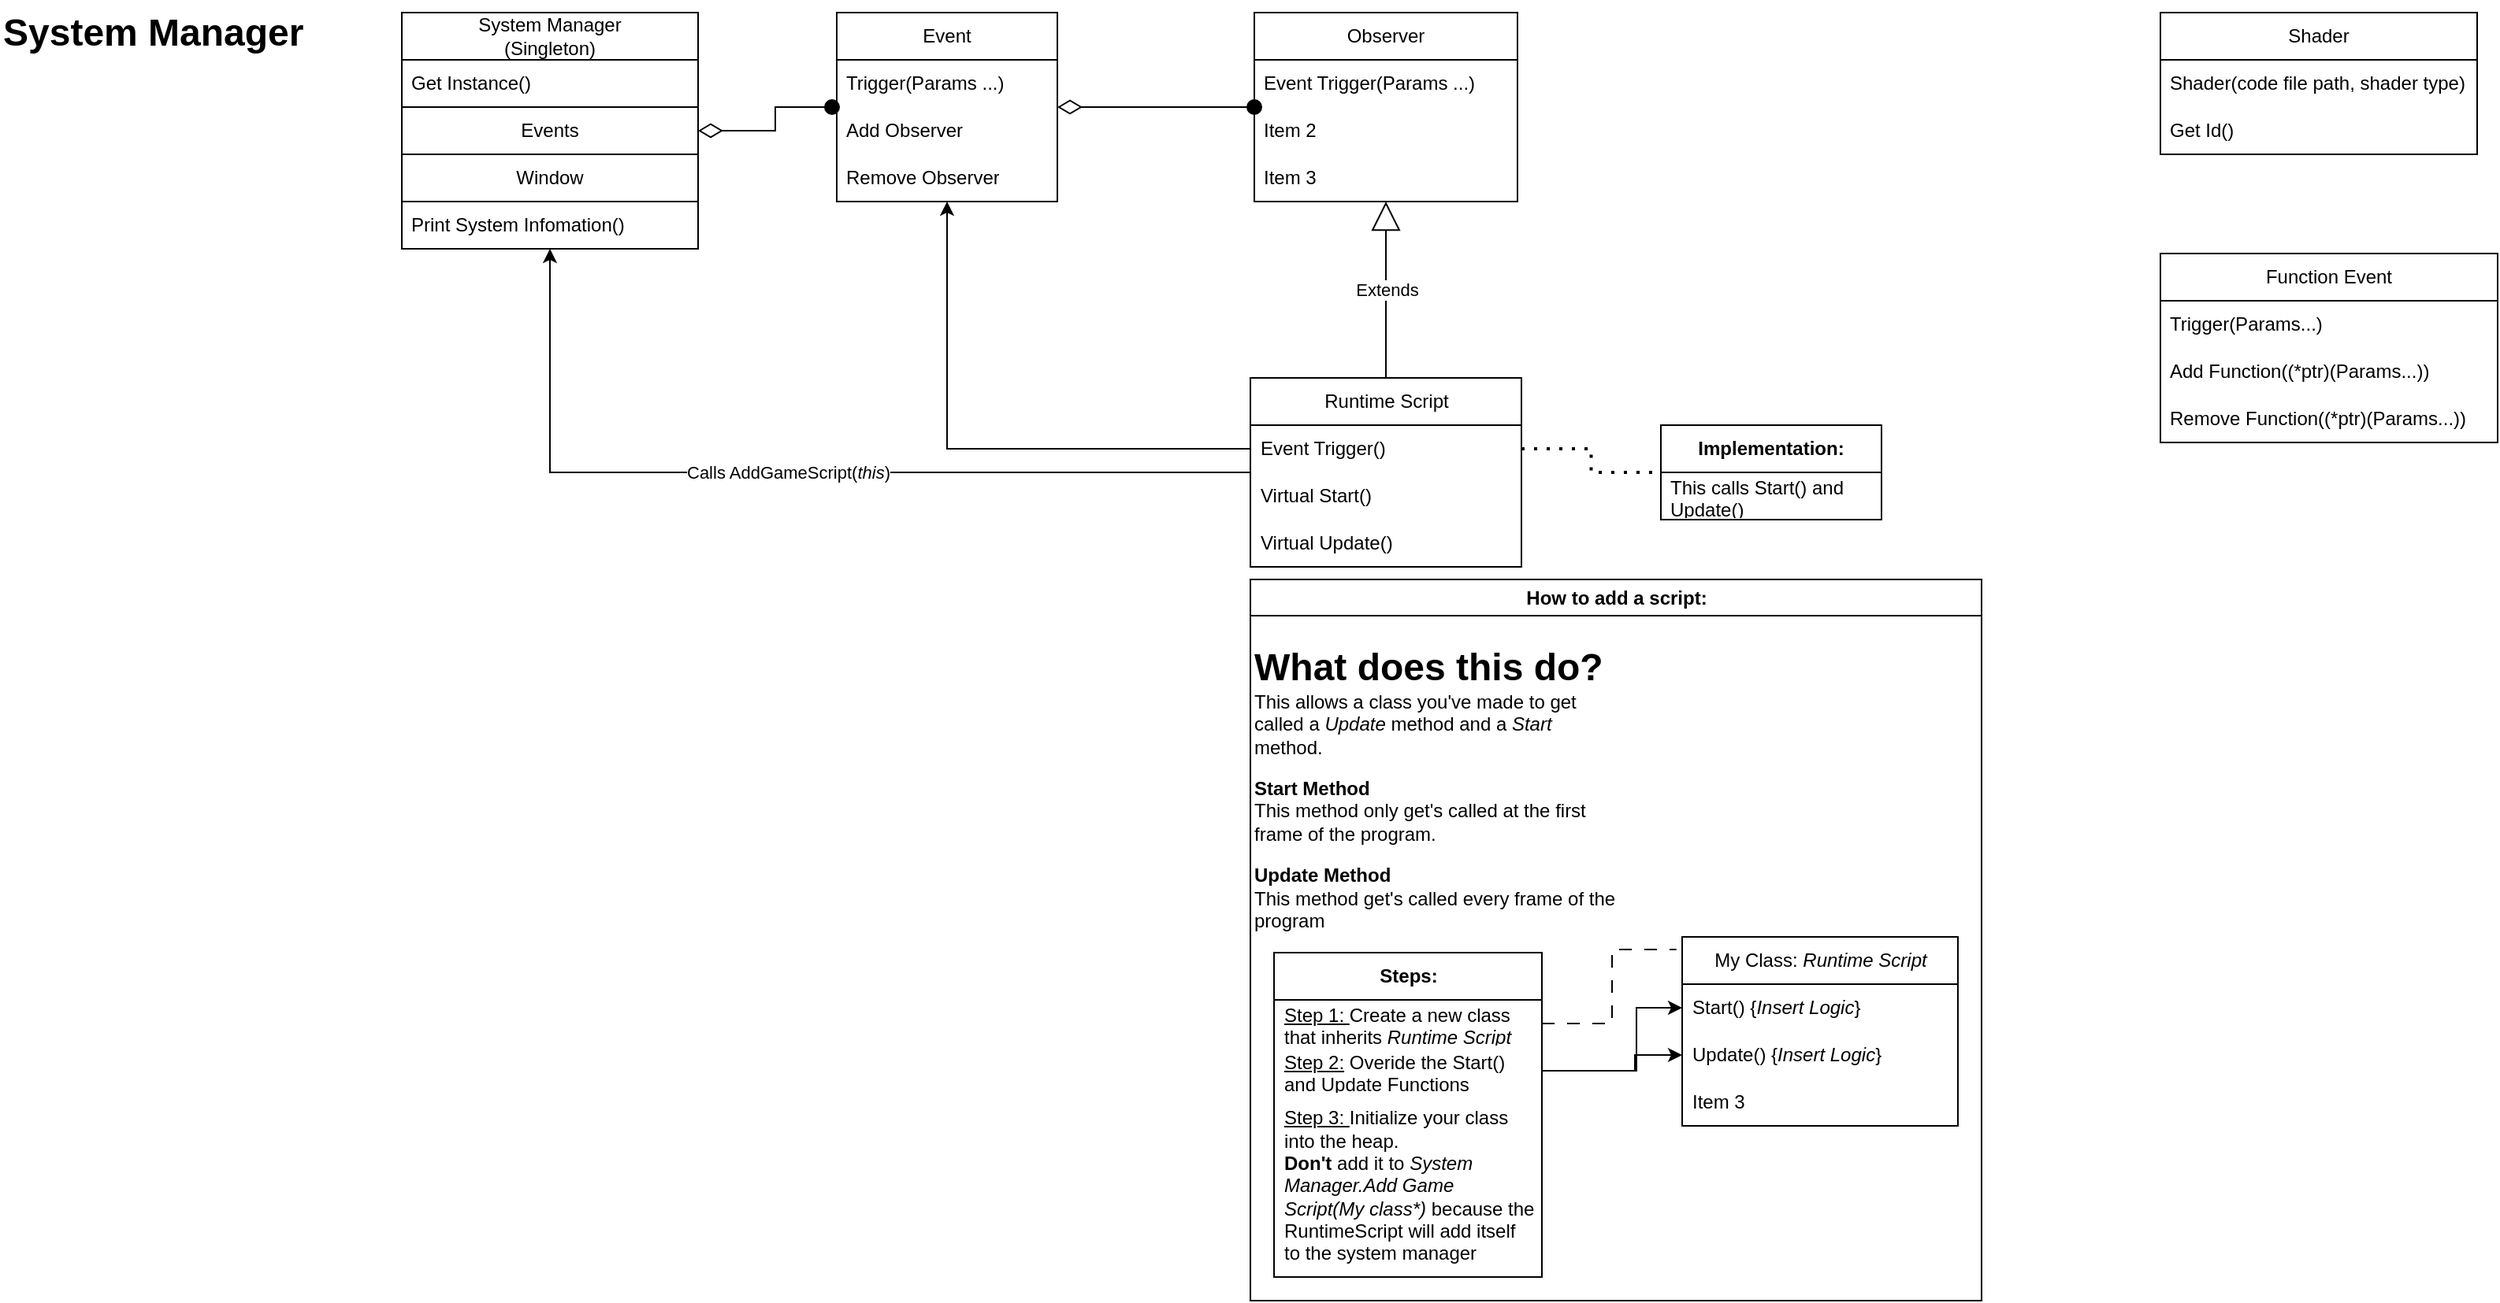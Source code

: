 <mxfile version="24.7.5" pages="3">
  <diagram id="MJ8tSPudCheSV-Sa3wuF" name="Class Diagram">
    <mxGraphModel dx="2087" dy="993" grid="0" gridSize="10" guides="1" tooltips="1" connect="1" arrows="1" fold="1" page="0" pageScale="1" pageWidth="850" pageHeight="1100" math="0" shadow="0">
      <root>
        <mxCell id="0" />
        <mxCell id="1" parent="0" />
        <mxCell id="39z7OcEjKNCnxrWsOGxc-9" style="edgeStyle=orthogonalEdgeStyle;rounded=0;orthogonalLoop=1;jettySize=auto;html=1;endArrow=oval;endFill=1;startArrow=diamondThin;startFill=0;targetPerimeterSpacing=3;jumpSize=4;strokeWidth=1;sourcePerimeterSpacing=0;startSize=13;endSize=9;" parent="1" source="39z7OcEjKNCnxrWsOGxc-1" target="39z7OcEjKNCnxrWsOGxc-5" edge="1">
          <mxGeometry relative="1" as="geometry" />
        </mxCell>
        <mxCell id="39z7OcEjKNCnxrWsOGxc-1" value="System Manager&lt;div&gt;(Singleton)&lt;/div&gt;" style="swimlane;fontStyle=0;childLayout=stackLayout;horizontal=1;startSize=30;horizontalStack=0;resizeParent=1;resizeParentMax=0;resizeLast=0;collapsible=1;marginBottom=0;whiteSpace=wrap;html=1;" parent="1" vertex="1">
          <mxGeometry x="193" y="295" width="188" height="150" as="geometry" />
        </mxCell>
        <mxCell id="39z7OcEjKNCnxrWsOGxc-2" value="Get Instance()" style="text;strokeColor=none;fillColor=none;align=left;verticalAlign=middle;spacingLeft=4;spacingRight=4;overflow=hidden;points=[[0,0.5],[1,0.5]];portConstraint=eastwest;rotatable=0;whiteSpace=wrap;html=1;" parent="39z7OcEjKNCnxrWsOGxc-1" vertex="1">
          <mxGeometry y="30" width="188" height="30" as="geometry" />
        </mxCell>
        <mxCell id="39z7OcEjKNCnxrWsOGxc-10" value="Events" style="swimlane;fontStyle=0;childLayout=stackLayout;horizontal=1;startSize=30;horizontalStack=0;resizeParent=1;resizeParentMax=0;resizeLast=0;collapsible=1;marginBottom=0;whiteSpace=wrap;html=1;" parent="39z7OcEjKNCnxrWsOGxc-1" vertex="1" collapsed="1">
          <mxGeometry y="60" width="188" height="30" as="geometry">
            <mxRectangle y="60" width="188" height="150" as="alternateBounds" />
          </mxGeometry>
        </mxCell>
        <mxCell id="39z7OcEjKNCnxrWsOGxc-11" value="Add System Script(Observer*)" style="text;strokeColor=#d6b656;fillColor=#fff2cc;align=left;verticalAlign=middle;spacingLeft=4;spacingRight=4;overflow=hidden;points=[[0,0.5],[1,0.5]];portConstraint=eastwest;rotatable=0;whiteSpace=wrap;html=1;" parent="39z7OcEjKNCnxrWsOGxc-10" vertex="1">
          <mxGeometry y="30" width="188" height="30" as="geometry" />
        </mxCell>
        <mxCell id="39z7OcEjKNCnxrWsOGxc-63" value="Update System Scripts()" style="text;strokeColor=#d6b656;fillColor=#fff2cc;align=left;verticalAlign=middle;spacingLeft=4;spacingRight=4;overflow=hidden;points=[[0,0.5],[1,0.5]];portConstraint=eastwest;rotatable=0;whiteSpace=wrap;html=1;" parent="39z7OcEjKNCnxrWsOGxc-10" vertex="1">
          <mxGeometry y="60" width="188" height="30" as="geometry" />
        </mxCell>
        <mxCell id="39z7OcEjKNCnxrWsOGxc-64" value="Add Game Script(Observer*)" style="text;strokeColor=#d79b00;fillColor=#ffe6cc;align=left;verticalAlign=middle;spacingLeft=4;spacingRight=4;overflow=hidden;points=[[0,0.5],[1,0.5]];portConstraint=eastwest;rotatable=0;whiteSpace=wrap;html=1;" parent="39z7OcEjKNCnxrWsOGxc-10" vertex="1">
          <mxGeometry y="90" width="188" height="30" as="geometry" />
        </mxCell>
        <mxCell id="39z7OcEjKNCnxrWsOGxc-12" value="Update Game Scripts()" style="text;strokeColor=#d79b00;fillColor=#ffe6cc;align=left;verticalAlign=middle;spacingLeft=4;spacingRight=4;overflow=hidden;points=[[0,0.5],[1,0.5]];portConstraint=eastwest;rotatable=0;whiteSpace=wrap;html=1;" parent="39z7OcEjKNCnxrWsOGxc-10" vertex="1">
          <mxGeometry y="120" width="188" height="30" as="geometry" />
        </mxCell>
        <mxCell id="2lU-8-Dn_B7P9K33SPBT-2" value="Window" style="swimlane;fontStyle=0;childLayout=stackLayout;horizontal=1;startSize=30;horizontalStack=0;resizeParent=1;resizeParentMax=0;resizeLast=0;collapsible=1;marginBottom=0;whiteSpace=wrap;html=1;" vertex="1" collapsed="1" parent="39z7OcEjKNCnxrWsOGxc-1">
          <mxGeometry y="90" width="188" height="30" as="geometry">
            <mxRectangle y="90" width="188" height="90" as="alternateBounds" />
          </mxGeometry>
        </mxCell>
        <mxCell id="2lU-8-Dn_B7P9K33SPBT-3" value="SetMainWindow(sf::window)" style="text;strokeColor=none;fillColor=none;align=left;verticalAlign=middle;spacingLeft=4;spacingRight=4;overflow=hidden;points=[[0,0.5],[1,0.5]];portConstraint=eastwest;rotatable=0;whiteSpace=wrap;html=1;" vertex="1" parent="2lU-8-Dn_B7P9K33SPBT-2">
          <mxGeometry y="30" width="188" height="30" as="geometry" />
        </mxCell>
        <mxCell id="2lU-8-Dn_B7P9K33SPBT-4" value="GetMainWindow()" style="text;strokeColor=none;fillColor=none;align=left;verticalAlign=middle;spacingLeft=4;spacingRight=4;overflow=hidden;points=[[0,0.5],[1,0.5]];portConstraint=eastwest;rotatable=0;whiteSpace=wrap;html=1;" vertex="1" parent="2lU-8-Dn_B7P9K33SPBT-2">
          <mxGeometry y="60" width="188" height="30" as="geometry" />
        </mxCell>
        <mxCell id="39z7OcEjKNCnxrWsOGxc-4" value="Print System Infomation()" style="text;strokeColor=none;fillColor=none;align=left;verticalAlign=middle;spacingLeft=4;spacingRight=4;overflow=hidden;points=[[0,0.5],[1,0.5]];portConstraint=eastwest;rotatable=0;whiteSpace=wrap;html=1;" parent="39z7OcEjKNCnxrWsOGxc-1" vertex="1">
          <mxGeometry y="120" width="188" height="30" as="geometry" />
        </mxCell>
        <mxCell id="39z7OcEjKNCnxrWsOGxc-66" style="edgeStyle=orthogonalEdgeStyle;rounded=0;orthogonalLoop=1;jettySize=auto;html=1;endArrow=oval;endFill=1;startArrow=diamondThin;startFill=0;startSize=13;endSize=9;" parent="1" source="39z7OcEjKNCnxrWsOGxc-5" target="39z7OcEjKNCnxrWsOGxc-17" edge="1">
          <mxGeometry relative="1" as="geometry" />
        </mxCell>
        <mxCell id="39z7OcEjKNCnxrWsOGxc-5" value="Event" style="swimlane;fontStyle=0;childLayout=stackLayout;horizontal=1;startSize=30;horizontalStack=0;resizeParent=1;resizeParentMax=0;resizeLast=0;collapsible=1;marginBottom=0;whiteSpace=wrap;html=1;" parent="1" vertex="1">
          <mxGeometry x="469" y="295" width="140" height="120" as="geometry" />
        </mxCell>
        <mxCell id="39z7OcEjKNCnxrWsOGxc-6" value="Trigger(Params ...)" style="text;strokeColor=none;fillColor=none;align=left;verticalAlign=middle;spacingLeft=4;spacingRight=4;overflow=hidden;points=[[0,0.5],[1,0.5]];portConstraint=eastwest;rotatable=0;whiteSpace=wrap;html=1;" parent="39z7OcEjKNCnxrWsOGxc-5" vertex="1">
          <mxGeometry y="30" width="140" height="30" as="geometry" />
        </mxCell>
        <mxCell id="39z7OcEjKNCnxrWsOGxc-7" value="Add Observer" style="text;strokeColor=none;fillColor=none;align=left;verticalAlign=middle;spacingLeft=4;spacingRight=4;overflow=hidden;points=[[0,0.5],[1,0.5]];portConstraint=eastwest;rotatable=0;whiteSpace=wrap;html=1;" parent="39z7OcEjKNCnxrWsOGxc-5" vertex="1">
          <mxGeometry y="60" width="140" height="30" as="geometry" />
        </mxCell>
        <mxCell id="39z7OcEjKNCnxrWsOGxc-8" value="Remove Observer" style="text;strokeColor=none;fillColor=none;align=left;verticalAlign=middle;spacingLeft=4;spacingRight=4;overflow=hidden;points=[[0,0.5],[1,0.5]];portConstraint=eastwest;rotatable=0;whiteSpace=wrap;html=1;" parent="39z7OcEjKNCnxrWsOGxc-5" vertex="1">
          <mxGeometry y="90" width="140" height="30" as="geometry" />
        </mxCell>
        <mxCell id="39z7OcEjKNCnxrWsOGxc-14" value="&lt;h1 style=&quot;margin-top: 0px;&quot;&gt;System Manager&lt;/h1&gt;&lt;p&gt;&lt;br&gt;&lt;/p&gt;" style="text;html=1;whiteSpace=wrap;overflow=hidden;rounded=0;" parent="1" vertex="1">
          <mxGeometry x="-62" y="287" width="233" height="120" as="geometry" />
        </mxCell>
        <mxCell id="39z7OcEjKNCnxrWsOGxc-17" value="Observer" style="swimlane;fontStyle=0;childLayout=stackLayout;horizontal=1;startSize=30;horizontalStack=0;resizeParent=1;resizeParentMax=0;resizeLast=0;collapsible=1;marginBottom=0;whiteSpace=wrap;html=1;" parent="1" vertex="1">
          <mxGeometry x="734" y="295" width="167" height="120" as="geometry">
            <mxRectangle x="885" y="202" width="84" height="30" as="alternateBounds" />
          </mxGeometry>
        </mxCell>
        <mxCell id="39z7OcEjKNCnxrWsOGxc-18" value="Event Trigger(Params ...)" style="text;strokeColor=none;fillColor=none;align=left;verticalAlign=middle;spacingLeft=4;spacingRight=4;overflow=hidden;points=[[0,0.5],[1,0.5]];portConstraint=eastwest;rotatable=0;whiteSpace=wrap;html=1;" parent="39z7OcEjKNCnxrWsOGxc-17" vertex="1">
          <mxGeometry y="30" width="167" height="30" as="geometry" />
        </mxCell>
        <mxCell id="39z7OcEjKNCnxrWsOGxc-19" value="Item 2" style="text;strokeColor=none;fillColor=none;align=left;verticalAlign=middle;spacingLeft=4;spacingRight=4;overflow=hidden;points=[[0,0.5],[1,0.5]];portConstraint=eastwest;rotatable=0;whiteSpace=wrap;html=1;" parent="39z7OcEjKNCnxrWsOGxc-17" vertex="1">
          <mxGeometry y="60" width="167" height="30" as="geometry" />
        </mxCell>
        <mxCell id="39z7OcEjKNCnxrWsOGxc-20" value="Item 3" style="text;strokeColor=none;fillColor=none;align=left;verticalAlign=middle;spacingLeft=4;spacingRight=4;overflow=hidden;points=[[0,0.5],[1,0.5]];portConstraint=eastwest;rotatable=0;whiteSpace=wrap;html=1;" parent="39z7OcEjKNCnxrWsOGxc-17" vertex="1">
          <mxGeometry y="90" width="167" height="30" as="geometry" />
        </mxCell>
        <mxCell id="39z7OcEjKNCnxrWsOGxc-25" value="Function Event" style="swimlane;fontStyle=0;childLayout=stackLayout;horizontal=1;startSize=30;horizontalStack=0;resizeParent=1;resizeParentMax=0;resizeLast=0;collapsible=1;marginBottom=0;whiteSpace=wrap;html=1;" parent="1" vertex="1">
          <mxGeometry x="1309" y="448" width="214" height="120" as="geometry" />
        </mxCell>
        <mxCell id="39z7OcEjKNCnxrWsOGxc-28" value="Trigger(Params...)" style="text;strokeColor=none;fillColor=none;align=left;verticalAlign=middle;spacingLeft=4;spacingRight=4;overflow=hidden;points=[[0,0.5],[1,0.5]];portConstraint=eastwest;rotatable=0;whiteSpace=wrap;html=1;" parent="39z7OcEjKNCnxrWsOGxc-25" vertex="1">
          <mxGeometry y="30" width="214" height="30" as="geometry" />
        </mxCell>
        <mxCell id="39z7OcEjKNCnxrWsOGxc-26" value="Add Function((*ptr)(Params...))" style="text;strokeColor=none;fillColor=none;align=left;verticalAlign=middle;spacingLeft=4;spacingRight=4;overflow=hidden;points=[[0,0.5],[1,0.5]];portConstraint=eastwest;rotatable=0;whiteSpace=wrap;html=1;" parent="39z7OcEjKNCnxrWsOGxc-25" vertex="1">
          <mxGeometry y="60" width="214" height="30" as="geometry" />
        </mxCell>
        <mxCell id="39z7OcEjKNCnxrWsOGxc-27" value="Remove Function((*ptr)(Params...))" style="text;strokeColor=none;fillColor=none;align=left;verticalAlign=middle;spacingLeft=4;spacingRight=4;overflow=hidden;points=[[0,0.5],[1,0.5]];portConstraint=eastwest;rotatable=0;whiteSpace=wrap;html=1;" parent="39z7OcEjKNCnxrWsOGxc-25" vertex="1">
          <mxGeometry y="90" width="214" height="30" as="geometry" />
        </mxCell>
        <mxCell id="kWHNyYj-Nq5nqHmV5_2z-1" value="Calls AddGameScript(&lt;i&gt;this&lt;/i&gt;)" style="edgeStyle=orthogonalEdgeStyle;rounded=0;orthogonalLoop=1;jettySize=auto;html=1;" parent="1" source="39z7OcEjKNCnxrWsOGxc-29" target="39z7OcEjKNCnxrWsOGxc-1" edge="1">
          <mxGeometry relative="1" as="geometry" />
        </mxCell>
        <mxCell id="39z7OcEjKNCnxrWsOGxc-29" value="Runtime Script" style="swimlane;fontStyle=0;childLayout=stackLayout;horizontal=1;startSize=30;horizontalStack=0;resizeParent=1;resizeParentMax=0;resizeLast=0;collapsible=1;marginBottom=0;whiteSpace=wrap;html=1;" parent="1" vertex="1">
          <mxGeometry x="731.5" y="527" width="172" height="120" as="geometry">
            <mxRectangle x="1031" y="280" width="114" height="30" as="alternateBounds" />
          </mxGeometry>
        </mxCell>
        <mxCell id="39z7OcEjKNCnxrWsOGxc-30" value="Event Trigger()" style="text;strokeColor=none;fillColor=none;align=left;verticalAlign=middle;spacingLeft=4;spacingRight=4;overflow=hidden;points=[[0,0.5],[1,0.5]];portConstraint=eastwest;rotatable=0;whiteSpace=wrap;html=1;" parent="39z7OcEjKNCnxrWsOGxc-29" vertex="1">
          <mxGeometry y="30" width="172" height="30" as="geometry" />
        </mxCell>
        <mxCell id="39z7OcEjKNCnxrWsOGxc-31" value="Virtual Start()" style="text;strokeColor=none;fillColor=none;align=left;verticalAlign=middle;spacingLeft=4;spacingRight=4;overflow=hidden;points=[[0,0.5],[1,0.5]];portConstraint=eastwest;rotatable=0;whiteSpace=wrap;html=1;" parent="39z7OcEjKNCnxrWsOGxc-29" vertex="1">
          <mxGeometry y="60" width="172" height="30" as="geometry" />
        </mxCell>
        <mxCell id="39z7OcEjKNCnxrWsOGxc-32" value="Virtual Update()" style="text;strokeColor=none;fillColor=none;align=left;verticalAlign=middle;spacingLeft=4;spacingRight=4;overflow=hidden;points=[[0,0.5],[1,0.5]];portConstraint=eastwest;rotatable=0;whiteSpace=wrap;html=1;" parent="39z7OcEjKNCnxrWsOGxc-29" vertex="1">
          <mxGeometry y="90" width="172" height="30" as="geometry" />
        </mxCell>
        <mxCell id="39z7OcEjKNCnxrWsOGxc-34" value="Extends" style="endArrow=block;endSize=16;endFill=0;html=1;rounded=0;edgeStyle=orthogonalEdgeStyle;entryX=0.5;entryY=1;entryDx=0;entryDy=0;" parent="1" source="39z7OcEjKNCnxrWsOGxc-29" target="39z7OcEjKNCnxrWsOGxc-17" edge="1">
          <mxGeometry width="160" relative="1" as="geometry">
            <mxPoint x="934" y="506" as="sourcePoint" />
            <mxPoint x="897" y="455" as="targetPoint" />
          </mxGeometry>
        </mxCell>
        <mxCell id="39z7OcEjKNCnxrWsOGxc-36" value="" style="endArrow=none;dashed=1;html=1;dashPattern=1 3;strokeWidth=2;rounded=0;exitX=1;exitY=0.5;exitDx=0;exitDy=0;edgeStyle=orthogonalEdgeStyle;entryX=0;entryY=0.5;entryDx=0;entryDy=0;" parent="1" source="39z7OcEjKNCnxrWsOGxc-30" target="39z7OcEjKNCnxrWsOGxc-42" edge="1">
          <mxGeometry width="50" height="50" relative="1" as="geometry">
            <mxPoint x="1225" y="548" as="sourcePoint" />
            <mxPoint x="1306" y="501" as="targetPoint" />
          </mxGeometry>
        </mxCell>
        <mxCell id="39z7OcEjKNCnxrWsOGxc-42" value="&lt;b&gt;Implementation:&lt;/b&gt;" style="swimlane;fontStyle=0;childLayout=stackLayout;horizontal=1;startSize=30;horizontalStack=0;resizeParent=1;resizeParentMax=0;resizeLast=0;collapsible=1;marginBottom=0;whiteSpace=wrap;html=1;" parent="1" vertex="1">
          <mxGeometry x="992" y="557" width="140" height="60" as="geometry">
            <mxRectangle x="992" y="557" width="128" height="30" as="alternateBounds" />
          </mxGeometry>
        </mxCell>
        <mxCell id="39z7OcEjKNCnxrWsOGxc-43" value="This calls Start() and Update()" style="text;strokeColor=none;fillColor=none;align=left;verticalAlign=middle;spacingLeft=4;spacingRight=4;overflow=hidden;points=[[0,0.5],[1,0.5]];portConstraint=eastwest;rotatable=0;whiteSpace=wrap;html=1;" parent="39z7OcEjKNCnxrWsOGxc-42" vertex="1">
          <mxGeometry y="30" width="140" height="30" as="geometry" />
        </mxCell>
        <mxCell id="39z7OcEjKNCnxrWsOGxc-46" value="How to add a script:" style="swimlane;whiteSpace=wrap;html=1;" parent="1" vertex="1">
          <mxGeometry x="731.5" y="655" width="464" height="458" as="geometry">
            <mxRectangle x="1460" y="247" width="141" height="26" as="alternateBounds" />
          </mxGeometry>
        </mxCell>
        <mxCell id="39z7OcEjKNCnxrWsOGxc-49" value="&lt;b&gt;Steps:&lt;/b&gt;" style="swimlane;fontStyle=0;childLayout=stackLayout;horizontal=1;startSize=30;horizontalStack=0;resizeParent=1;resizeParentMax=0;resizeLast=0;collapsible=1;marginBottom=0;whiteSpace=wrap;html=1;" parent="39z7OcEjKNCnxrWsOGxc-46" vertex="1">
          <mxGeometry x="15" y="237" width="170" height="206" as="geometry" />
        </mxCell>
        <mxCell id="39z7OcEjKNCnxrWsOGxc-50" value="&lt;u&gt;Step 1: &lt;/u&gt;Create a new class that inherits &lt;i&gt;Runtime Script&lt;/i&gt;" style="text;strokeColor=none;fillColor=none;align=left;verticalAlign=middle;spacingLeft=4;spacingRight=4;overflow=hidden;points=[[0,0.5],[1,0.5]];portConstraint=eastwest;rotatable=0;whiteSpace=wrap;html=1;" parent="39z7OcEjKNCnxrWsOGxc-49" vertex="1">
          <mxGeometry y="30" width="170" height="30" as="geometry" />
        </mxCell>
        <mxCell id="39z7OcEjKNCnxrWsOGxc-51" value="&lt;u&gt;Step 2:&lt;/u&gt; Overide the Start() and Update Functions" style="text;strokeColor=none;fillColor=none;align=left;verticalAlign=middle;spacingLeft=4;spacingRight=4;overflow=hidden;points=[[0,0.5],[1,0.5]];portConstraint=eastwest;rotatable=0;whiteSpace=wrap;html=1;" parent="39z7OcEjKNCnxrWsOGxc-49" vertex="1">
          <mxGeometry y="60" width="170" height="30" as="geometry" />
        </mxCell>
        <mxCell id="39z7OcEjKNCnxrWsOGxc-52" value="&lt;u&gt;Step 3: &lt;/u&gt;Initialize your class into the heap.&lt;div&gt;&lt;b&gt;Don&#39;t&lt;/b&gt; add it to &lt;i&gt;System Manager.Add Game Script(My class*) &lt;/i&gt;because the RuntimeScript will add itself to the system manager&lt;/div&gt;" style="text;strokeColor=none;fillColor=none;align=left;verticalAlign=middle;spacingLeft=4;spacingRight=4;overflow=hidden;points=[[0,0.5],[1,0.5]];portConstraint=eastwest;rotatable=0;whiteSpace=wrap;html=1;" parent="39z7OcEjKNCnxrWsOGxc-49" vertex="1">
          <mxGeometry y="90" width="170" height="116" as="geometry" />
        </mxCell>
        <mxCell id="39z7OcEjKNCnxrWsOGxc-56" style="edgeStyle=orthogonalEdgeStyle;rounded=0;orthogonalLoop=1;jettySize=auto;html=1;exitX=1;exitY=0.5;exitDx=0;exitDy=0;dashed=1;dashPattern=8 8;endArrow=none;endFill=0;entryX=-0.021;entryY=0.067;entryDx=0;entryDy=0;entryPerimeter=0;" parent="39z7OcEjKNCnxrWsOGxc-46" source="39z7OcEjKNCnxrWsOGxc-50" target="39z7OcEjKNCnxrWsOGxc-57" edge="1">
          <mxGeometry relative="1" as="geometry">
            <mxPoint x="262" y="252" as="targetPoint" />
          </mxGeometry>
        </mxCell>
        <mxCell id="39z7OcEjKNCnxrWsOGxc-57" value="My Class: &lt;i&gt;Runtime Script&lt;/i&gt;" style="swimlane;fontStyle=0;childLayout=stackLayout;horizontal=1;startSize=30;horizontalStack=0;resizeParent=1;resizeParentMax=0;resizeLast=0;collapsible=1;marginBottom=0;whiteSpace=wrap;html=1;" parent="39z7OcEjKNCnxrWsOGxc-46" vertex="1">
          <mxGeometry x="274" y="227" width="175" height="120" as="geometry" />
        </mxCell>
        <mxCell id="39z7OcEjKNCnxrWsOGxc-58" value="Start() {&lt;i&gt;Insert Logic&lt;/i&gt;}" style="text;strokeColor=none;fillColor=none;align=left;verticalAlign=middle;spacingLeft=4;spacingRight=4;overflow=hidden;points=[[0,0.5],[1,0.5]];portConstraint=eastwest;rotatable=0;whiteSpace=wrap;html=1;" parent="39z7OcEjKNCnxrWsOGxc-57" vertex="1">
          <mxGeometry y="30" width="175" height="30" as="geometry" />
        </mxCell>
        <mxCell id="39z7OcEjKNCnxrWsOGxc-59" value="Update() {&lt;i&gt;Insert Logic&lt;/i&gt;}" style="text;strokeColor=none;fillColor=none;align=left;verticalAlign=middle;spacingLeft=4;spacingRight=4;overflow=hidden;points=[[0,0.5],[1,0.5]];portConstraint=eastwest;rotatable=0;whiteSpace=wrap;html=1;" parent="39z7OcEjKNCnxrWsOGxc-57" vertex="1">
          <mxGeometry y="60" width="175" height="30" as="geometry" />
        </mxCell>
        <mxCell id="39z7OcEjKNCnxrWsOGxc-60" value="Item 3" style="text;strokeColor=none;fillColor=none;align=left;verticalAlign=middle;spacingLeft=4;spacingRight=4;overflow=hidden;points=[[0,0.5],[1,0.5]];portConstraint=eastwest;rotatable=0;whiteSpace=wrap;html=1;" parent="39z7OcEjKNCnxrWsOGxc-57" vertex="1">
          <mxGeometry y="90" width="175" height="30" as="geometry" />
        </mxCell>
        <mxCell id="39z7OcEjKNCnxrWsOGxc-61" style="edgeStyle=orthogonalEdgeStyle;rounded=0;orthogonalLoop=1;jettySize=auto;html=1;exitX=1;exitY=0.5;exitDx=0;exitDy=0;entryX=0;entryY=0.5;entryDx=0;entryDy=0;" parent="39z7OcEjKNCnxrWsOGxc-46" source="39z7OcEjKNCnxrWsOGxc-51" target="39z7OcEjKNCnxrWsOGxc-58" edge="1">
          <mxGeometry relative="1" as="geometry">
            <Array as="points">
              <mxPoint x="245" y="312" />
              <mxPoint x="245" y="272" />
            </Array>
          </mxGeometry>
        </mxCell>
        <mxCell id="39z7OcEjKNCnxrWsOGxc-62" style="edgeStyle=orthogonalEdgeStyle;rounded=0;orthogonalLoop=1;jettySize=auto;html=1;exitX=1;exitY=0.5;exitDx=0;exitDy=0;entryX=0;entryY=0.5;entryDx=0;entryDy=0;" parent="39z7OcEjKNCnxrWsOGxc-46" source="39z7OcEjKNCnxrWsOGxc-51" target="39z7OcEjKNCnxrWsOGxc-59" edge="1">
          <mxGeometry relative="1" as="geometry">
            <Array as="points">
              <mxPoint x="244" y="312" />
              <mxPoint x="244" y="302" />
            </Array>
          </mxGeometry>
        </mxCell>
        <mxCell id="39z7OcEjKNCnxrWsOGxc-65" value="&lt;p style=&quot;margin-top: 0px;&quot;&gt;&lt;/p&gt;&lt;h1 style=&quot;font-size: 24px; margin-top: 0px; margin-bottom: 0px; line-height: 120%;&quot;&gt;What does this do?&lt;/h1&gt;This allows a class you&#39;ve made to get called a &lt;i&gt;Update &lt;/i&gt;method and a &lt;i&gt;Start &lt;/i&gt;method.&lt;p&gt;&lt;/p&gt;&lt;p&gt;&lt;b&gt;Start Method&lt;br&gt;&lt;/b&gt;This method only get&#39;s called at the first frame of the program.&lt;/p&gt;&lt;p&gt;&lt;b&gt;Update Method&lt;br&gt;&lt;/b&gt;This method get&#39;s called every frame of the program&lt;/p&gt;&lt;p&gt;&lt;span style=&quot;background-color: initial; color: rgba(0, 0, 0, 0); font-family: monospace; font-size: 0px; text-wrap: nowrap;&quot;&gt;gdfgdfgThis%3CmxGraphModel%3E%3Croot%3E%3CmxCell%20id%3D%220%22%2F%3E%3CmxCell%20id%3D%221%22%20parent%3D%220%22%2F%3E%3CmxCell%20id%3D%222%22%20value%3D%22Update%20System%20Scripts()%22%20style%3D%22text%3BstrokeColor%3Dnone%3BfillColor%3Dnone%3Balign%3Dleft%3BverticalAlign%3Dmiddle%3BspacingLeft%3D4%3BspacingRight%3D4%3Boverflow%3Dhidden%3Bpoints%3D%5B%5B0%2C0.5%5D%2C%5B1%2C0.5%5D%5D%3BportConstraint%3Deastwest%3Brotatable%3D0%3BwhiteSpace%3Dwrap%3Bhtml%3D1%3B%22%20vertex%3D%221%22%20parent%3D%221%22%3E%3CmxGeometry%20x%3D%22215%22%20y%3D%22385%22%20width%3D%22166%22%20height%3D%2230%22%20as%3D%22geometry%22%2F%3E%3C%2FmxCell%3E%3C%2Froot%3E%3C%2FmxGraphModel%3&lt;/span&gt;&lt;br&gt;&lt;/p&gt;" style="text;html=1;whiteSpace=wrap;overflow=hidden;rounded=0;container=0;fixedWidth=0;" parent="39z7OcEjKNCnxrWsOGxc-46" vertex="1">
          <mxGeometry y="23" width="234" height="210" as="geometry" />
        </mxCell>
        <mxCell id="39z7OcEjKNCnxrWsOGxc-67" style="edgeStyle=orthogonalEdgeStyle;rounded=0;orthogonalLoop=1;jettySize=auto;html=1;" parent="1" source="39z7OcEjKNCnxrWsOGxc-30" target="39z7OcEjKNCnxrWsOGxc-5" edge="1">
          <mxGeometry relative="1" as="geometry" />
        </mxCell>
        <mxCell id="39z7OcEjKNCnxrWsOGxc-69" value="Shader" style="swimlane;fontStyle=0;childLayout=stackLayout;horizontal=1;startSize=30;horizontalStack=0;resizeParent=1;resizeParentMax=0;resizeLast=0;collapsible=1;marginBottom=0;whiteSpace=wrap;html=1;" parent="1" vertex="1">
          <mxGeometry x="1309" y="295" width="201" height="90" as="geometry" />
        </mxCell>
        <mxCell id="39z7OcEjKNCnxrWsOGxc-70" value="Shader(code file path, shader type)" style="text;strokeColor=none;fillColor=none;align=left;verticalAlign=middle;spacingLeft=4;spacingRight=4;overflow=hidden;points=[[0,0.5],[1,0.5]];portConstraint=eastwest;rotatable=0;whiteSpace=wrap;html=1;" parent="39z7OcEjKNCnxrWsOGxc-69" vertex="1">
          <mxGeometry y="30" width="201" height="30" as="geometry" />
        </mxCell>
        <mxCell id="39z7OcEjKNCnxrWsOGxc-71" value="Get Id()" style="text;strokeColor=none;fillColor=none;align=left;verticalAlign=middle;spacingLeft=4;spacingRight=4;overflow=hidden;points=[[0,0.5],[1,0.5]];portConstraint=eastwest;rotatable=0;whiteSpace=wrap;html=1;" parent="39z7OcEjKNCnxrWsOGxc-69" vertex="1">
          <mxGeometry y="60" width="201" height="30" as="geometry" />
        </mxCell>
      </root>
    </mxGraphModel>
  </diagram>
  <diagram id="0rcxHAD8Nlptb7hMOAvv" name="Data Diagram">
    <mxGraphModel dx="4634" dy="1244" grid="0" gridSize="10" guides="1" tooltips="1" connect="1" arrows="1" fold="1" page="0" pageScale="1" pageWidth="850" pageHeight="1100" math="0" shadow="0">
      <root>
        <mxCell id="0" />
        <mxCell id="1" parent="0" />
        <mxCell id="Qt960FSY2KIb_zL32n8V-27" value="Window Data" style="rounded=0;whiteSpace=wrap;html=1;" parent="1" vertex="1">
          <mxGeometry x="-2508" y="147" width="120" height="60" as="geometry" />
        </mxCell>
        <mxCell id="Qt960FSY2KIb_zL32n8V-32" style="edgeStyle=orthogonalEdgeStyle;rounded=0;orthogonalLoop=1;jettySize=auto;html=1;exitX=1;exitY=0.5;exitDx=0;exitDy=0;entryX=0;entryY=0.5;entryDx=0;entryDy=0;" parent="1" source="Qt960FSY2KIb_zL32n8V-30" target="Qt960FSY2KIb_zL32n8V-31" edge="1">
          <mxGeometry relative="1" as="geometry" />
        </mxCell>
        <mxCell id="oE3sUrrEDgutj43f_jL4-3" style="edgeStyle=orthogonalEdgeStyle;rounded=0;orthogonalLoop=1;jettySize=auto;html=1;exitX=1;exitY=0.5;exitDx=0;exitDy=0;entryX=0;entryY=0.5;entryDx=0;entryDy=0;" parent="1" source="Qt960FSY2KIb_zL32n8V-30" target="oE3sUrrEDgutj43f_jL4-2" edge="1">
          <mxGeometry relative="1" as="geometry" />
        </mxCell>
        <mxCell id="Qt960FSY2KIb_zL32n8V-30" value="Window" style="rounded=0;whiteSpace=wrap;html=1;" parent="1" vertex="1">
          <mxGeometry x="-2282" y="70" width="120" height="60" as="geometry" />
        </mxCell>
        <mxCell id="Qt960FSY2KIb_zL32n8V-31" value="Settings" style="rounded=0;whiteSpace=wrap;html=1;" parent="1" vertex="1">
          <mxGeometry x="-2108" y="70" width="120" height="60" as="geometry" />
        </mxCell>
        <mxCell id="Qt960FSY2KIb_zL32n8V-43" style="edgeStyle=orthogonalEdgeStyle;rounded=0;orthogonalLoop=1;jettySize=auto;html=1;exitX=1;exitY=0.5;exitDx=0;exitDy=0;entryX=0;entryY=0.5;entryDx=0;entryDy=0;" parent="1" source="Qt960FSY2KIb_zL32n8V-40" target="Qt960FSY2KIb_zL32n8V-42" edge="1">
          <mxGeometry relative="1" as="geometry" />
        </mxCell>
        <mxCell id="Qt960FSY2KIb_zL32n8V-55" style="edgeStyle=orthogonalEdgeStyle;rounded=0;orthogonalLoop=1;jettySize=auto;html=1;exitX=1;exitY=0.5;exitDx=0;exitDy=0;entryX=0;entryY=0.5;entryDx=0;entryDy=0;" parent="1" source="Qt960FSY2KIb_zL32n8V-40" target="Qt960FSY2KIb_zL32n8V-54" edge="1">
          <mxGeometry relative="1" as="geometry" />
        </mxCell>
        <mxCell id="Qt960FSY2KIb_zL32n8V-40" value="Render Components" style="rounded=0;whiteSpace=wrap;html=1;" parent="1" vertex="1">
          <mxGeometry x="-3097" y="359" width="120" height="60" as="geometry" />
        </mxCell>
        <mxCell id="Qt960FSY2KIb_zL32n8V-45" style="edgeStyle=orthogonalEdgeStyle;rounded=0;orthogonalLoop=1;jettySize=auto;html=1;exitX=1;exitY=0.5;exitDx=0;exitDy=0;entryX=0;entryY=0.5;entryDx=0;entryDy=0;" parent="1" source="Qt960FSY2KIb_zL32n8V-42" target="Qt960FSY2KIb_zL32n8V-44" edge="1">
          <mxGeometry relative="1" as="geometry" />
        </mxCell>
        <mxCell id="Qt960FSY2KIb_zL32n8V-47" style="edgeStyle=orthogonalEdgeStyle;rounded=0;orthogonalLoop=1;jettySize=auto;html=1;exitX=1;exitY=0.5;exitDx=0;exitDy=0;entryX=0;entryY=0.5;entryDx=0;entryDy=0;" parent="1" source="Qt960FSY2KIb_zL32n8V-42" target="Qt960FSY2KIb_zL32n8V-46" edge="1">
          <mxGeometry relative="1" as="geometry" />
        </mxCell>
        <mxCell id="Qt960FSY2KIb_zL32n8V-42" value="Paint" style="rounded=0;whiteSpace=wrap;html=1;" parent="1" vertex="1">
          <mxGeometry x="-2909" y="359" width="120" height="60" as="geometry" />
        </mxCell>
        <mxCell id="Qt960FSY2KIb_zL32n8V-44" value="Color" style="rounded=0;whiteSpace=wrap;html=1;" parent="1" vertex="1">
          <mxGeometry x="-2745" y="359" width="120" height="60" as="geometry" />
        </mxCell>
        <mxCell id="Qt960FSY2KIb_zL32n8V-46" value="Size" style="rounded=0;whiteSpace=wrap;html=1;" parent="1" vertex="1">
          <mxGeometry x="-2745" y="437" width="120" height="60" as="geometry" />
        </mxCell>
        <mxCell id="Qt960FSY2KIb_zL32n8V-50" value="Is Dragged" style="rounded=0;whiteSpace=wrap;html=1;" parent="1" vertex="1">
          <mxGeometry x="-2745" y="594" width="120" height="60" as="geometry" />
        </mxCell>
        <mxCell id="Qt960FSY2KIb_zL32n8V-51" value="etc" style="rounded=0;whiteSpace=wrap;html=1;" parent="1" vertex="1">
          <mxGeometry x="-2745" y="675" width="120" height="60" as="geometry" />
        </mxCell>
        <mxCell id="Qt960FSY2KIb_zL32n8V-58" style="edgeStyle=orthogonalEdgeStyle;rounded=0;orthogonalLoop=1;jettySize=auto;html=1;exitX=1;exitY=0.5;exitDx=0;exitDy=0;" parent="1" source="Qt960FSY2KIb_zL32n8V-54" target="Qt960FSY2KIb_zL32n8V-57" edge="1">
          <mxGeometry relative="1" as="geometry" />
        </mxCell>
        <mxCell id="Qt960FSY2KIb_zL32n8V-59" style="edgeStyle=orthogonalEdgeStyle;rounded=0;orthogonalLoop=1;jettySize=auto;html=1;exitX=1;exitY=0.5;exitDx=0;exitDy=0;entryX=0;entryY=0.5;entryDx=0;entryDy=0;" parent="1" source="Qt960FSY2KIb_zL32n8V-54" target="Qt960FSY2KIb_zL32n8V-50" edge="1">
          <mxGeometry relative="1" as="geometry" />
        </mxCell>
        <mxCell id="Qt960FSY2KIb_zL32n8V-60" style="edgeStyle=orthogonalEdgeStyle;rounded=0;orthogonalLoop=1;jettySize=auto;html=1;exitX=1;exitY=0.5;exitDx=0;exitDy=0;entryX=0;entryY=0.5;entryDx=0;entryDy=0;" parent="1" source="Qt960FSY2KIb_zL32n8V-54" target="Qt960FSY2KIb_zL32n8V-51" edge="1">
          <mxGeometry relative="1" as="geometry" />
        </mxCell>
        <mxCell id="Qt960FSY2KIb_zL32n8V-54" value="Events" style="rounded=0;whiteSpace=wrap;html=1;" parent="1" vertex="1">
          <mxGeometry x="-2909" y="515" width="120" height="60" as="geometry" />
        </mxCell>
        <mxCell id="Qt960FSY2KIb_zL32n8V-57" value="Is Pressed" style="rounded=0;whiteSpace=wrap;html=1;" parent="1" vertex="1">
          <mxGeometry x="-2745" y="515" width="120" height="60" as="geometry" />
        </mxCell>
        <mxCell id="oE3sUrrEDgutj43f_jL4-5" style="edgeStyle=orthogonalEdgeStyle;rounded=0;orthogonalLoop=1;jettySize=auto;html=1;exitX=1;exitY=0.5;exitDx=0;exitDy=0;entryX=0;entryY=0.5;entryDx=0;entryDy=0;" parent="1" source="Qt960FSY2KIb_zL32n8V-62" target="oE3sUrrEDgutj43f_jL4-1" edge="1">
          <mxGeometry relative="1" as="geometry" />
        </mxCell>
        <mxCell id="Qt960FSY2KIb_zL32n8V-62" value="Render Components" style="rounded=0;whiteSpace=wrap;html=1;" parent="1" vertex="1">
          <mxGeometry x="-2110" y="315" width="120" height="60" as="geometry" />
        </mxCell>
        <mxCell id="oE3sUrrEDgutj43f_jL4-6" style="edgeStyle=orthogonalEdgeStyle;rounded=0;orthogonalLoop=1;jettySize=auto;html=1;exitX=1;exitY=0.5;exitDx=0;exitDy=0;entryX=1;entryY=0.5;entryDx=0;entryDy=0;" parent="1" source="Qt960FSY2KIb_zL32n8V-64" target="oE3sUrrEDgutj43f_jL4-1" edge="1">
          <mxGeometry relative="1" as="geometry">
            <mxPoint x="-1768" y="345" as="targetPoint" />
          </mxGeometry>
        </mxCell>
        <mxCell id="Qt960FSY2KIb_zL32n8V-64" value="Shape" style="rounded=0;whiteSpace=wrap;html=1;" parent="1" vertex="1">
          <mxGeometry x="-1922" y="315" width="120" height="60" as="geometry" />
        </mxCell>
        <mxCell id="Qt960FSY2KIb_zL32n8V-72" value="Window Data" style="swimlane;fontStyle=0;childLayout=stackLayout;horizontal=1;startSize=30;horizontalStack=0;resizeParent=1;resizeParentMax=0;resizeLast=0;collapsible=1;marginBottom=0;whiteSpace=wrap;html=1;" parent="1" vertex="1">
          <mxGeometry x="-2512" y="469" width="432" height="150" as="geometry" />
        </mxCell>
        <mxCell id="Qt960FSY2KIb_zL32n8V-75" value="Add_Render_Component(WindowData,&amp;nbsp; WindowName)" style="text;strokeColor=none;fillColor=none;align=left;verticalAlign=middle;spacingLeft=4;spacingRight=4;overflow=hidden;points=[[0,0.5],[1,0.5]];portConstraint=eastwest;rotatable=0;whiteSpace=wrap;html=1;" parent="Qt960FSY2KIb_zL32n8V-72" vertex="1">
          <mxGeometry y="30" width="432" height="30" as="geometry" />
        </mxCell>
        <mxCell id="Qt960FSY2KIb_zL32n8V-76" value="Handle_Event(WindowData, WindowName,&amp;nbsp;" style="text;strokeColor=none;fillColor=none;align=left;verticalAlign=middle;spacingLeft=4;spacingRight=4;overflow=hidden;points=[[0,0.5],[1,0.5]];portConstraint=eastwest;rotatable=0;whiteSpace=wrap;html=1;" parent="Qt960FSY2KIb_zL32n8V-72" vertex="1">
          <mxGeometry y="60" width="432" height="30" as="geometry" />
        </mxCell>
        <mxCell id="kKMt6JEPOdrsDugL1P5y-2" value="Edit_Render_Component(WindowData, WindowName, render_component_id, function_pointer)" style="text;strokeColor=none;fillColor=none;align=left;verticalAlign=middle;spacingLeft=4;spacingRight=4;overflow=hidden;points=[[0,0.5],[1,0.5]];portConstraint=eastwest;rotatable=0;whiteSpace=wrap;html=1;" parent="Qt960FSY2KIb_zL32n8V-72" vertex="1">
          <mxGeometry y="90" width="432" height="30" as="geometry" />
        </mxCell>
        <mxCell id="kKMt6JEPOdrsDugL1P5y-1" value="Repaint_Window(WindowData, WindowName)" style="text;strokeColor=none;fillColor=none;align=left;verticalAlign=middle;spacingLeft=4;spacingRight=4;overflow=hidden;points=[[0,0.5],[1,0.5]];portConstraint=eastwest;rotatable=0;whiteSpace=wrap;html=1;" parent="Qt960FSY2KIb_zL32n8V-72" vertex="1">
          <mxGeometry y="120" width="432" height="30" as="geometry" />
        </mxCell>
        <mxCell id="kKMt6JEPOdrsDugL1P5y-5" value="Functions that use the data" style="text;html=1;align=center;verticalAlign=middle;whiteSpace=wrap;rounded=0;" parent="1" vertex="1">
          <mxGeometry x="-2382" y="433" width="150" height="30" as="geometry" />
        </mxCell>
        <mxCell id="kKMt6JEPOdrsDugL1P5y-6" value="Windows" style="swimlane;fontStyle=0;childLayout=stackLayout;horizontal=1;startSize=30;horizontalStack=0;resizeParent=1;resizeParentMax=0;resizeLast=0;collapsible=1;marginBottom=0;whiteSpace=wrap;html=1;" parent="1" vertex="1">
          <mxGeometry x="-2512" y="673" width="434" height="120" as="geometry" />
        </mxCell>
        <mxCell id="kKMt6JEPOdrsDugL1P5y-7" value="Create_Window(Windows, WindowName)" style="text;strokeColor=none;fillColor=none;align=left;verticalAlign=middle;spacingLeft=4;spacingRight=4;overflow=hidden;points=[[0,0.5],[1,0.5]];portConstraint=eastwest;rotatable=0;whiteSpace=wrap;html=1;" parent="kKMt6JEPOdrsDugL1P5y-6" vertex="1">
          <mxGeometry y="30" width="434" height="30" as="geometry" />
        </mxCell>
        <mxCell id="kKMt6JEPOdrsDugL1P5y-8" value="Item 2" style="text;strokeColor=none;fillColor=none;align=left;verticalAlign=middle;spacingLeft=4;spacingRight=4;overflow=hidden;points=[[0,0.5],[1,0.5]];portConstraint=eastwest;rotatable=0;whiteSpace=wrap;html=1;" parent="kKMt6JEPOdrsDugL1P5y-6" vertex="1">
          <mxGeometry y="60" width="434" height="30" as="geometry" />
        </mxCell>
        <mxCell id="kKMt6JEPOdrsDugL1P5y-9" value="Item 3" style="text;strokeColor=none;fillColor=none;align=left;verticalAlign=middle;spacingLeft=4;spacingRight=4;overflow=hidden;points=[[0,0.5],[1,0.5]];portConstraint=eastwest;rotatable=0;whiteSpace=wrap;html=1;" parent="kKMt6JEPOdrsDugL1P5y-6" vertex="1">
          <mxGeometry y="90" width="434" height="30" as="geometry" />
        </mxCell>
        <mxCell id="kKMt6JEPOdrsDugL1P5y-10" value="Windows" style="swimlane;fontStyle=0;childLayout=stackLayout;horizontal=1;startSize=30;horizontalStack=0;resizeParent=1;resizeParentMax=0;resizeLast=0;collapsible=1;marginBottom=0;whiteSpace=wrap;html=1;" parent="1" vertex="1">
          <mxGeometry x="-1188" y="214" width="140" height="149" as="geometry" />
        </mxCell>
        <mxCell id="kKMt6JEPOdrsDugL1P5y-41" value="State: {State}" style="text;strokeColor=none;fillColor=none;align=left;verticalAlign=middle;spacingLeft=4;spacingRight=4;overflow=hidden;points=[[0,0.5],[1,0.5]];portConstraint=eastwest;rotatable=0;whiteSpace=wrap;html=1;fontFamily=Helvetica;fontSize=11;fontColor=default;labelBackgroundColor=default;" parent="kKMt6JEPOdrsDugL1P5y-10" vertex="1">
          <mxGeometry y="30" width="140" height="30" as="geometry" />
        </mxCell>
        <mxCell id="kKMt6JEPOdrsDugL1P5y-11" value="Settings: {Settings}" style="text;strokeColor=none;fillColor=none;align=left;verticalAlign=middle;spacingLeft=4;spacingRight=4;overflow=hidden;points=[[0,0.5],[1,0.5]];portConstraint=eastwest;rotatable=0;whiteSpace=wrap;html=1;" parent="kKMt6JEPOdrsDugL1P5y-10" vertex="1">
          <mxGeometry y="60" width="140" height="30" as="geometry" />
        </mxCell>
        <mxCell id="kKMt6JEPOdrsDugL1P5y-13" value="Render Components {RenderLayerId: int} (unordered but can be ordered)" style="text;strokeColor=none;fillColor=none;align=left;verticalAlign=middle;spacingLeft=4;spacingRight=4;overflow=hidden;points=[[0,0.5],[1,0.5]];portConstraint=eastwest;rotatable=0;whiteSpace=wrap;html=1;" parent="kKMt6JEPOdrsDugL1P5y-10" vertex="1">
          <mxGeometry y="90" width="140" height="59" as="geometry" />
        </mxCell>
        <mxCell id="kKMt6JEPOdrsDugL1P5y-15" style="edgeStyle=orthogonalEdgeStyle;rounded=0;orthogonalLoop=1;jettySize=auto;html=1;exitX=0;exitY=0.5;exitDx=0;exitDy=0;endArrow=oval;endFill=1;strokeWidth=1;endSize=8;startSize=8;" parent="1" source="C1eJWSLk4wIL1Wj9dsw7-2" target="kKMt6JEPOdrsDugL1P5y-10" edge="1">
          <mxGeometry relative="1" as="geometry">
            <mxPoint x="-1118" y="154" as="sourcePoint" />
          </mxGeometry>
        </mxCell>
        <mxCell id="kKMt6JEPOdrsDugL1P5y-17" value="Settings" style="swimlane;fontStyle=0;childLayout=stackLayout;horizontal=1;startSize=30;horizontalStack=0;resizeParent=1;resizeParentMax=0;resizeLast=0;collapsible=1;marginBottom=0;whiteSpace=wrap;html=1;fontFamily=Helvetica;fontSize=11;fontColor=default;labelBackgroundColor=default;" parent="1" vertex="1">
          <mxGeometry x="-820" y="277" width="140" height="90" as="geometry" />
        </mxCell>
        <mxCell id="kKMt6JEPOdrsDugL1P5y-82" value="Title: string" style="text;strokeColor=none;fillColor=none;align=left;verticalAlign=middle;spacingLeft=4;spacingRight=4;overflow=hidden;points=[[0,0.5],[1,0.5]];portConstraint=eastwest;rotatable=0;whiteSpace=wrap;html=1;fontFamily=Helvetica;fontSize=11;fontColor=default;labelBackgroundColor=default;" parent="kKMt6JEPOdrsDugL1P5y-17" vertex="1">
          <mxGeometry y="30" width="140" height="30" as="geometry" />
        </mxCell>
        <mxCell id="kKMt6JEPOdrsDugL1P5y-18" value="Size: [int width, int height]" style="text;strokeColor=none;fillColor=none;align=left;verticalAlign=middle;spacingLeft=4;spacingRight=4;overflow=hidden;points=[[0,0.5],[1,0.5]];portConstraint=eastwest;rotatable=0;whiteSpace=wrap;html=1;fontFamily=Helvetica;fontSize=11;fontColor=default;labelBackgroundColor=default;" parent="kKMt6JEPOdrsDugL1P5y-17" vertex="1">
          <mxGeometry y="60" width="140" height="30" as="geometry" />
        </mxCell>
        <mxCell id="kKMt6JEPOdrsDugL1P5y-16" style="edgeStyle=orthogonalEdgeStyle;shape=connector;rounded=0;orthogonalLoop=1;jettySize=auto;html=1;strokeColor=default;strokeWidth=1;align=center;verticalAlign=middle;fontFamily=Helvetica;fontSize=11;fontColor=default;labelBackgroundColor=default;startSize=8;endArrow=classic;endFill=1;endSize=8;entryX=0.014;entryY=0.142;entryDx=0;entryDy=0;entryPerimeter=0;" parent="1" source="kKMt6JEPOdrsDugL1P5y-11" target="kKMt6JEPOdrsDugL1P5y-17" edge="1">
          <mxGeometry relative="1" as="geometry">
            <mxPoint x="-921" y="259" as="targetPoint" />
          </mxGeometry>
        </mxCell>
        <mxCell id="kKMt6JEPOdrsDugL1P5y-21" style="edgeStyle=orthogonalEdgeStyle;shape=connector;rounded=0;orthogonalLoop=1;jettySize=auto;html=1;strokeColor=default;strokeWidth=1;align=center;verticalAlign=middle;fontFamily=Helvetica;fontSize=11;fontColor=default;labelBackgroundColor=default;startSize=8;endArrow=classic;endFill=1;endSize=8;entryX=0.014;entryY=0.142;entryDx=0;entryDy=0;entryPerimeter=0;" parent="1" edge="1">
          <mxGeometry relative="1" as="geometry">
            <mxPoint x="-794" y="2" as="targetPoint" />
            <mxPoint x="-1041" y="2" as="sourcePoint" />
          </mxGeometry>
        </mxCell>
        <mxCell id="kKMt6JEPOdrsDugL1P5y-22" value="one-to-one" style="edgeLabel;html=1;align=center;verticalAlign=middle;resizable=0;points=[];fontFamily=Helvetica;fontSize=11;fontColor=default;labelBackgroundColor=default;" parent="kKMt6JEPOdrsDugL1P5y-21" vertex="1" connectable="0">
          <mxGeometry x="0.134" y="-3" relative="1" as="geometry">
            <mxPoint as="offset" />
          </mxGeometry>
        </mxCell>
        <mxCell id="kKMt6JEPOdrsDugL1P5y-23" value="one-to-many" style="edgeStyle=orthogonalEdgeStyle;rounded=0;orthogonalLoop=1;jettySize=auto;html=1;endArrow=oval;endFill=1;strokeWidth=1;endSize=8;startSize=8;" parent="1" edge="1">
          <mxGeometry relative="1" as="geometry">
            <mxPoint x="-1037" y="-23" as="sourcePoint" />
            <mxPoint x="-802" y="-22" as="targetPoint" />
          </mxGeometry>
        </mxCell>
        <mxCell id="kKMt6JEPOdrsDugL1P5y-24" value="Many to Many" style="edgeStyle=orthogonalEdgeStyle;rounded=0;orthogonalLoop=1;jettySize=auto;html=1;endArrow=oval;endFill=1;strokeWidth=1;endSize=8;startSize=8;startArrow=oval;startFill=1;" parent="1" edge="1">
          <mxGeometry relative="1" as="geometry">
            <mxPoint x="-1038" y="-46" as="sourcePoint" />
            <mxPoint x="-803" y="-45" as="targetPoint" />
          </mxGeometry>
        </mxCell>
        <mxCell id="oE3sUrrEDgutj43f_jL4-1" value="Position" style="rounded=0;whiteSpace=wrap;html=1;" parent="1" vertex="1">
          <mxGeometry x="-1922" y="242" width="120" height="60" as="geometry" />
        </mxCell>
        <mxCell id="kKMt6JEPOdrsDugL1P5y-27" value="Render Component" style="swimlane;fontStyle=0;childLayout=stackLayout;horizontal=1;startSize=30;horizontalStack=0;resizeParent=1;resizeParentMax=0;resizeLast=0;collapsible=1;marginBottom=0;whiteSpace=wrap;html=1;fontFamily=Helvetica;fontSize=11;fontColor=default;labelBackgroundColor=default;" parent="1" vertex="1">
          <mxGeometry x="-864" y="382" width="140" height="120" as="geometry" />
        </mxCell>
        <mxCell id="kKMt6JEPOdrsDugL1P5y-28" value="Position: {Position}" style="text;strokeColor=none;fillColor=none;align=left;verticalAlign=middle;spacingLeft=4;spacingRight=4;overflow=hidden;points=[[0,0.5],[1,0.5]];portConstraint=eastwest;rotatable=0;whiteSpace=wrap;html=1;fontFamily=Helvetica;fontSize=11;fontColor=default;labelBackgroundColor=default;" parent="kKMt6JEPOdrsDugL1P5y-27" vertex="1">
          <mxGeometry y="30" width="140" height="30" as="geometry" />
        </mxCell>
        <mxCell id="kKMt6JEPOdrsDugL1P5y-30" value="Shape: {ShapeNameId: string}" style="text;strokeColor=none;fillColor=none;align=left;verticalAlign=middle;spacingLeft=4;spacingRight=4;overflow=hidden;points=[[0,0.5],[1,0.5]];portConstraint=eastwest;rotatable=0;whiteSpace=wrap;html=1;fontFamily=Helvetica;fontSize=11;fontColor=default;labelBackgroundColor=default;" parent="kKMt6JEPOdrsDugL1P5y-27" vertex="1">
          <mxGeometry y="60" width="140" height="30" as="geometry" />
        </mxCell>
        <mxCell id="kKMt6JEPOdrsDugL1P5y-71" value="Event: ?" style="text;strokeColor=none;fillColor=none;align=left;verticalAlign=middle;spacingLeft=4;spacingRight=4;overflow=hidden;points=[[0,0.5],[1,0.5]];portConstraint=eastwest;rotatable=0;whiteSpace=wrap;html=1;fontFamily=Helvetica;fontSize=11;fontColor=default;labelBackgroundColor=default;" parent="kKMt6JEPOdrsDugL1P5y-27" vertex="1">
          <mxGeometry y="90" width="140" height="30" as="geometry" />
        </mxCell>
        <mxCell id="kKMt6JEPOdrsDugL1P5y-26" style="edgeStyle=orthogonalEdgeStyle;shape=connector;rounded=0;orthogonalLoop=1;jettySize=auto;html=1;exitX=1;exitY=0.5;exitDx=0;exitDy=0;strokeColor=default;strokeWidth=1;align=center;verticalAlign=middle;fontFamily=Helvetica;fontSize=11;fontColor=default;labelBackgroundColor=default;startSize=8;endArrow=oval;endFill=1;endSize=8;entryX=0.007;entryY=0.125;entryDx=0;entryDy=0;entryPerimeter=0;" parent="1" source="kKMt6JEPOdrsDugL1P5y-13" target="kKMt6JEPOdrsDugL1P5y-27" edge="1">
          <mxGeometry relative="1" as="geometry">
            <mxPoint x="-915" y="455" as="targetPoint" />
          </mxGeometry>
        </mxCell>
        <mxCell id="oE3sUrrEDgutj43f_jL4-2" value="State" style="rounded=0;whiteSpace=wrap;html=1;" parent="1" vertex="1">
          <mxGeometry x="-2108" y="141" width="120" height="60" as="geometry" />
        </mxCell>
        <mxCell id="kKMt6JEPOdrsDugL1P5y-31" value="Position" style="swimlane;fontStyle=0;childLayout=stackLayout;horizontal=1;startSize=30;horizontalStack=0;resizeParent=1;resizeParentMax=0;resizeLast=0;collapsible=1;marginBottom=0;whiteSpace=wrap;html=1;fontFamily=Helvetica;fontSize=11;fontColor=default;labelBackgroundColor=default;" parent="1" vertex="1">
          <mxGeometry x="-537" y="375" width="140" height="60" as="geometry" />
        </mxCell>
        <mxCell id="kKMt6JEPOdrsDugL1P5y-32" value="Coordinates: [X, Y]" style="text;strokeColor=none;fillColor=none;align=left;verticalAlign=middle;spacingLeft=4;spacingRight=4;overflow=hidden;points=[[0,0.5],[1,0.5]];portConstraint=eastwest;rotatable=0;whiteSpace=wrap;html=1;fontFamily=Helvetica;fontSize=11;fontColor=default;labelBackgroundColor=default;" parent="kKMt6JEPOdrsDugL1P5y-31" vertex="1">
          <mxGeometry y="30" width="140" height="30" as="geometry" />
        </mxCell>
        <mxCell id="kKMt6JEPOdrsDugL1P5y-35" style="edgeStyle=orthogonalEdgeStyle;shape=connector;rounded=0;orthogonalLoop=1;jettySize=auto;html=1;exitX=1;exitY=0.5;exitDx=0;exitDy=0;entryX=0;entryY=0.108;entryDx=0;entryDy=0;strokeColor=default;strokeWidth=1;align=center;verticalAlign=middle;fontFamily=Helvetica;fontSize=11;fontColor=default;labelBackgroundColor=default;startSize=8;endArrow=classic;endFill=1;endSize=8;entryPerimeter=0;" parent="1" source="kKMt6JEPOdrsDugL1P5y-28" target="kKMt6JEPOdrsDugL1P5y-31" edge="1">
          <mxGeometry relative="1" as="geometry" />
        </mxCell>
        <mxCell id="kKMt6JEPOdrsDugL1P5y-42" value="Shape" style="swimlane;fontStyle=0;childLayout=stackLayout;horizontal=1;startSize=30;horizontalStack=0;resizeParent=1;resizeParentMax=0;resizeLast=0;collapsible=1;marginBottom=0;whiteSpace=wrap;html=1;fontFamily=Helvetica;fontSize=11;fontColor=default;labelBackgroundColor=default;" parent="1" vertex="1">
          <mxGeometry x="-537" y="467" width="140" height="150" as="geometry" />
        </mxCell>
        <mxCell id="kKMt6JEPOdrsDugL1P5y-43" value="Text: {Text}" style="text;strokeColor=none;fillColor=none;align=left;verticalAlign=middle;spacingLeft=4;spacingRight=4;overflow=hidden;points=[[0,0.5],[1,0.5]];portConstraint=eastwest;rotatable=0;whiteSpace=wrap;html=1;fontFamily=Helvetica;fontSize=11;fontColor=default;labelBackgroundColor=default;" parent="kKMt6JEPOdrsDugL1P5y-42" vertex="1">
          <mxGeometry y="30" width="140" height="30" as="geometry" />
        </mxCell>
        <mxCell id="kKMt6JEPOdrsDugL1P5y-44" value="Rectangle: {Rectangle}" style="text;strokeColor=none;fillColor=none;align=left;verticalAlign=middle;spacingLeft=4;spacingRight=4;overflow=hidden;points=[[0,0.5],[1,0.5]];portConstraint=eastwest;rotatable=0;whiteSpace=wrap;html=1;fontFamily=Helvetica;fontSize=11;fontColor=default;labelBackgroundColor=default;" parent="kKMt6JEPOdrsDugL1P5y-42" vertex="1">
          <mxGeometry y="60" width="140" height="30" as="geometry" />
        </mxCell>
        <mxCell id="kKMt6JEPOdrsDugL1P5y-45" value="DirectX: ?" style="text;strokeColor=none;fillColor=none;align=left;verticalAlign=middle;spacingLeft=4;spacingRight=4;overflow=hidden;points=[[0,0.5],[1,0.5]];portConstraint=eastwest;rotatable=0;whiteSpace=wrap;html=1;fontFamily=Helvetica;fontSize=11;fontColor=default;labelBackgroundColor=default;" parent="kKMt6JEPOdrsDugL1P5y-42" vertex="1">
          <mxGeometry y="90" width="140" height="30" as="geometry" />
        </mxCell>
        <mxCell id="kKMt6JEPOdrsDugL1P5y-47" value="LineCollection: ?" style="text;strokeColor=none;fillColor=none;align=left;verticalAlign=middle;spacingLeft=4;spacingRight=4;overflow=hidden;points=[[0,0.5],[1,0.5]];portConstraint=eastwest;rotatable=0;whiteSpace=wrap;html=1;fontFamily=Helvetica;fontSize=11;fontColor=default;labelBackgroundColor=default;" parent="kKMt6JEPOdrsDugL1P5y-42" vertex="1">
          <mxGeometry y="120" width="140" height="30" as="geometry" />
        </mxCell>
        <mxCell id="kKMt6JEPOdrsDugL1P5y-46" style="edgeStyle=orthogonalEdgeStyle;shape=connector;rounded=0;orthogonalLoop=1;jettySize=auto;html=1;exitX=1;exitY=0.5;exitDx=0;exitDy=0;entryX=0.007;entryY=0.133;entryDx=0;entryDy=0;entryPerimeter=0;strokeColor=default;strokeWidth=1;align=center;verticalAlign=middle;fontFamily=Helvetica;fontSize=11;fontColor=default;labelBackgroundColor=default;startSize=8;endArrow=oval;endFill=1;endSize=8;" parent="1" source="kKMt6JEPOdrsDugL1P5y-30" target="kKMt6JEPOdrsDugL1P5y-42" edge="1">
          <mxGeometry relative="1" as="geometry">
            <Array as="points">
              <mxPoint x="-590" y="457" />
              <mxPoint x="-590" y="487" />
            </Array>
          </mxGeometry>
        </mxCell>
        <mxCell id="kKMt6JEPOdrsDugL1P5y-48" value="Text" style="swimlane;fontStyle=0;childLayout=stackLayout;horizontal=1;startSize=30;horizontalStack=0;resizeParent=1;resizeParentMax=0;resizeLast=0;collapsible=1;marginBottom=0;whiteSpace=wrap;html=1;fontFamily=Helvetica;fontSize=11;fontColor=default;labelBackgroundColor=default;" parent="1" vertex="1">
          <mxGeometry x="-221" y="469" width="140" height="60" as="geometry" />
        </mxCell>
        <mxCell id="kKMt6JEPOdrsDugL1P5y-49" value="SText: string" style="text;strokeColor=none;fillColor=none;align=left;verticalAlign=middle;spacingLeft=4;spacingRight=4;overflow=hidden;points=[[0,0.5],[1,0.5]];portConstraint=eastwest;rotatable=0;whiteSpace=wrap;html=1;fontFamily=Helvetica;fontSize=11;fontColor=default;labelBackgroundColor=default;" parent="kKMt6JEPOdrsDugL1P5y-48" vertex="1">
          <mxGeometry y="30" width="140" height="30" as="geometry" />
        </mxCell>
        <mxCell id="kKMt6JEPOdrsDugL1P5y-52" style="edgeStyle=orthogonalEdgeStyle;shape=connector;rounded=0;orthogonalLoop=1;jettySize=auto;html=1;exitX=1;exitY=0.5;exitDx=0;exitDy=0;entryX=0;entryY=0.25;entryDx=0;entryDy=0;strokeColor=default;strokeWidth=1;align=center;verticalAlign=middle;fontFamily=Helvetica;fontSize=11;fontColor=default;labelBackgroundColor=default;startSize=8;endArrow=oval;endFill=1;endSize=8;" parent="1" source="kKMt6JEPOdrsDugL1P5y-43" target="kKMt6JEPOdrsDugL1P5y-48" edge="1">
          <mxGeometry relative="1" as="geometry" />
        </mxCell>
        <mxCell id="kKMt6JEPOdrsDugL1P5y-53" value="Rectangle" style="swimlane;fontStyle=0;childLayout=stackLayout;horizontal=1;startSize=30;horizontalStack=0;resizeParent=1;resizeParentMax=0;resizeLast=0;collapsible=1;marginBottom=0;whiteSpace=wrap;html=1;fontFamily=Helvetica;fontSize=11;fontColor=default;labelBackgroundColor=default;" parent="1" vertex="1">
          <mxGeometry x="-221" y="538" width="140" height="60" as="geometry" />
        </mxCell>
        <mxCell id="kKMt6JEPOdrsDugL1P5y-54" value="Position" style="text;strokeColor=none;fillColor=none;align=left;verticalAlign=middle;spacingLeft=4;spacingRight=4;overflow=hidden;points=[[0,0.5],[1,0.5]];portConstraint=eastwest;rotatable=0;whiteSpace=wrap;html=1;fontFamily=Helvetica;fontSize=11;fontColor=default;labelBackgroundColor=default;" parent="kKMt6JEPOdrsDugL1P5y-53" vertex="1">
          <mxGeometry y="30" width="140" height="30" as="geometry" />
        </mxCell>
        <mxCell id="kKMt6JEPOdrsDugL1P5y-57" style="edgeStyle=orthogonalEdgeStyle;shape=connector;rounded=0;orthogonalLoop=1;jettySize=auto;html=1;exitX=1;exitY=0.5;exitDx=0;exitDy=0;entryX=0.993;entryY=0.122;entryDx=0;entryDy=0;entryPerimeter=0;strokeColor=default;strokeWidth=1;align=center;verticalAlign=middle;fontFamily=Helvetica;fontSize=11;fontColor=default;labelBackgroundColor=default;startSize=8;endArrow=classic;endFill=1;endSize=8;" parent="1" source="kKMt6JEPOdrsDugL1P5y-54" target="kKMt6JEPOdrsDugL1P5y-31" edge="1">
          <mxGeometry relative="1" as="geometry" />
        </mxCell>
        <mxCell id="kKMt6JEPOdrsDugL1P5y-58" style="edgeStyle=orthogonalEdgeStyle;shape=connector;rounded=0;orthogonalLoop=1;jettySize=auto;html=1;exitX=1;exitY=0.5;exitDx=0;exitDy=0;entryX=0;entryY=0.25;entryDx=0;entryDy=0;strokeColor=default;strokeWidth=1;align=center;verticalAlign=middle;fontFamily=Helvetica;fontSize=11;fontColor=default;labelBackgroundColor=default;startSize=8;endArrow=oval;endFill=1;endSize=8;" parent="1" source="kKMt6JEPOdrsDugL1P5y-44" target="kKMt6JEPOdrsDugL1P5y-53" edge="1">
          <mxGeometry relative="1" as="geometry" />
        </mxCell>
        <mxCell id="kKMt6JEPOdrsDugL1P5y-59" value="To be determined" style="rounded=0;whiteSpace=wrap;html=1;fontFamily=Helvetica;fontSize=11;fontColor=default;labelBackgroundColor=default;" parent="1" vertex="1">
          <mxGeometry x="-330" y="643" width="120" height="60" as="geometry" />
        </mxCell>
        <mxCell id="kKMt6JEPOdrsDugL1P5y-60" style="edgeStyle=orthogonalEdgeStyle;shape=connector;rounded=0;orthogonalLoop=1;jettySize=auto;html=1;exitX=1;exitY=0.5;exitDx=0;exitDy=0;strokeColor=default;strokeWidth=1;align=center;verticalAlign=middle;fontFamily=Helvetica;fontSize=11;fontColor=default;labelBackgroundColor=default;startSize=8;endArrow=classic;endFill=1;endSize=8;" parent="1" source="kKMt6JEPOdrsDugL1P5y-45" target="kKMt6JEPOdrsDugL1P5y-59" edge="1">
          <mxGeometry relative="1" as="geometry" />
        </mxCell>
        <mxCell id="kKMt6JEPOdrsDugL1P5y-61" style="edgeStyle=orthogonalEdgeStyle;shape=connector;rounded=0;orthogonalLoop=1;jettySize=auto;html=1;exitX=1;exitY=0.5;exitDx=0;exitDy=0;strokeColor=default;strokeWidth=1;align=center;verticalAlign=middle;fontFamily=Helvetica;fontSize=11;fontColor=default;labelBackgroundColor=default;startSize=8;endArrow=classic;endFill=1;endSize=8;" parent="1" source="kKMt6JEPOdrsDugL1P5y-47" target="kKMt6JEPOdrsDugL1P5y-59" edge="1">
          <mxGeometry relative="1" as="geometry" />
        </mxCell>
        <mxCell id="kKMt6JEPOdrsDugL1P5y-62" value="State" style="swimlane;fontStyle=0;childLayout=stackLayout;horizontal=1;startSize=30;horizontalStack=0;resizeParent=1;resizeParentMax=0;resizeLast=0;collapsible=1;marginBottom=0;whiteSpace=wrap;html=1;fontFamily=Helvetica;fontSize=11;fontColor=default;labelBackgroundColor=default;" parent="1" vertex="1">
          <mxGeometry x="-864" y="142" width="140" height="103" as="geometry" />
        </mxCell>
        <mxCell id="kKMt6JEPOdrsDugL1P5y-63" value="Handle: (HWND) int (When the program starts, this should be null)" style="text;strokeColor=none;fillColor=none;align=left;verticalAlign=middle;spacingLeft=4;spacingRight=4;overflow=hidden;points=[[0,0.5],[1,0.5]];portConstraint=eastwest;rotatable=0;whiteSpace=wrap;html=1;fontFamily=Helvetica;fontSize=11;fontColor=default;labelBackgroundColor=default;" parent="kKMt6JEPOdrsDugL1P5y-62" vertex="1">
          <mxGeometry y="30" width="140" height="43" as="geometry" />
        </mxCell>
        <mxCell id="kKMt6JEPOdrsDugL1P5y-64" value="Show: bool" style="text;strokeColor=none;fillColor=none;align=left;verticalAlign=middle;spacingLeft=4;spacingRight=4;overflow=hidden;points=[[0,0.5],[1,0.5]];portConstraint=eastwest;rotatable=0;whiteSpace=wrap;html=1;fontFamily=Helvetica;fontSize=11;fontColor=default;labelBackgroundColor=default;" parent="kKMt6JEPOdrsDugL1P5y-62" vertex="1">
          <mxGeometry y="73" width="140" height="30" as="geometry" />
        </mxCell>
        <mxCell id="kKMt6JEPOdrsDugL1P5y-66" style="edgeStyle=orthogonalEdgeStyle;shape=connector;rounded=0;orthogonalLoop=1;jettySize=auto;html=1;exitX=1;exitY=0.5;exitDx=0;exitDy=0;entryX=0;entryY=0.125;entryDx=0;entryDy=0;entryPerimeter=0;strokeColor=default;strokeWidth=1;align=center;verticalAlign=middle;fontFamily=Helvetica;fontSize=11;fontColor=default;labelBackgroundColor=default;startSize=8;endArrow=classic;endFill=1;endSize=8;" parent="1" source="kKMt6JEPOdrsDugL1P5y-41" target="kKMt6JEPOdrsDugL1P5y-62" edge="1">
          <mxGeometry relative="1" as="geometry" />
        </mxCell>
        <mxCell id="Qt960FSY2KIb_zL32n8V-63" style="edgeStyle=orthogonalEdgeStyle;rounded=0;orthogonalLoop=1;jettySize=auto;html=1;exitX=1;exitY=0.5;exitDx=0;exitDy=0;entryX=0;entryY=0.5;entryDx=0;entryDy=0;endArrow=oval;endFill=1;" parent="1" source="Qt960FSY2KIb_zL32n8V-30" target="Qt960FSY2KIb_zL32n8V-62" edge="1">
          <mxGeometry relative="1" as="geometry" />
        </mxCell>
        <mxCell id="Qt960FSY2KIb_zL32n8V-65" style="edgeStyle=orthogonalEdgeStyle;rounded=0;orthogonalLoop=1;jettySize=auto;html=1;exitX=1;exitY=0.5;exitDx=0;exitDy=0;entryX=0;entryY=0.5;entryDx=0;entryDy=0;endArrow=oval;endFill=1;" parent="1" source="Qt960FSY2KIb_zL32n8V-62" target="Qt960FSY2KIb_zL32n8V-64" edge="1">
          <mxGeometry relative="1" as="geometry" />
        </mxCell>
        <mxCell id="Qt960FSY2KIb_zL32n8V-29" style="edgeStyle=orthogonalEdgeStyle;rounded=0;orthogonalLoop=1;jettySize=auto;html=1;exitX=1;exitY=0.5;exitDx=0;exitDy=0;entryX=0;entryY=0.5;entryDx=0;entryDy=0;endArrow=oval;endFill=1;" parent="1" source="Qt960FSY2KIb_zL32n8V-27" target="Qt960FSY2KIb_zL32n8V-30" edge="1">
          <mxGeometry relative="1" as="geometry">
            <mxPoint x="-2306" y="98.0" as="targetPoint" />
          </mxGeometry>
        </mxCell>
        <mxCell id="kKMt6JEPOdrsDugL1P5y-67" value="Event" style="swimlane;fontStyle=0;childLayout=stackLayout;horizontal=1;startSize=30;horizontalStack=0;resizeParent=1;resizeParentMax=0;resizeLast=0;collapsible=1;marginBottom=0;whiteSpace=wrap;html=1;fontFamily=Helvetica;fontSize=11;fontColor=default;labelBackgroundColor=default;" parent="1" vertex="1">
          <mxGeometry x="-537" y="755" width="140" height="120" as="geometry" />
        </mxCell>
        <mxCell id="kKMt6JEPOdrsDugL1P5y-68" value="LeftClick" style="text;strokeColor=none;fillColor=none;align=left;verticalAlign=middle;spacingLeft=4;spacingRight=4;overflow=hidden;points=[[0,0.5],[1,0.5]];portConstraint=eastwest;rotatable=0;whiteSpace=wrap;html=1;fontFamily=Helvetica;fontSize=11;fontColor=default;labelBackgroundColor=default;" parent="kKMt6JEPOdrsDugL1P5y-67" vertex="1">
          <mxGeometry y="30" width="140" height="30" as="geometry" />
        </mxCell>
        <mxCell id="kKMt6JEPOdrsDugL1P5y-69" value="Item 2" style="text;strokeColor=none;fillColor=none;align=left;verticalAlign=middle;spacingLeft=4;spacingRight=4;overflow=hidden;points=[[0,0.5],[1,0.5]];portConstraint=eastwest;rotatable=0;whiteSpace=wrap;html=1;fontFamily=Helvetica;fontSize=11;fontColor=default;labelBackgroundColor=default;" parent="kKMt6JEPOdrsDugL1P5y-67" vertex="1">
          <mxGeometry y="60" width="140" height="30" as="geometry" />
        </mxCell>
        <mxCell id="kKMt6JEPOdrsDugL1P5y-70" value="Item 3" style="text;strokeColor=none;fillColor=none;align=left;verticalAlign=middle;spacingLeft=4;spacingRight=4;overflow=hidden;points=[[0,0.5],[1,0.5]];portConstraint=eastwest;rotatable=0;whiteSpace=wrap;html=1;fontFamily=Helvetica;fontSize=11;fontColor=default;labelBackgroundColor=default;" parent="kKMt6JEPOdrsDugL1P5y-67" vertex="1">
          <mxGeometry y="90" width="140" height="30" as="geometry" />
        </mxCell>
        <mxCell id="kKMt6JEPOdrsDugL1P5y-73" value="LeftClick" style="swimlane;fontStyle=0;childLayout=stackLayout;horizontal=1;startSize=30;horizontalStack=0;resizeParent=1;resizeParentMax=0;resizeLast=0;collapsible=1;marginBottom=0;whiteSpace=wrap;html=1;fontFamily=Helvetica;fontSize=11;fontColor=default;labelBackgroundColor=default;" parent="1" vertex="1">
          <mxGeometry x="-340" y="755" width="140" height="120" as="geometry" />
        </mxCell>
        <mxCell id="kKMt6JEPOdrsDugL1P5y-74" value="Item 1" style="text;strokeColor=none;fillColor=none;align=left;verticalAlign=middle;spacingLeft=4;spacingRight=4;overflow=hidden;points=[[0,0.5],[1,0.5]];portConstraint=eastwest;rotatable=0;whiteSpace=wrap;html=1;fontFamily=Helvetica;fontSize=11;fontColor=default;labelBackgroundColor=default;" parent="kKMt6JEPOdrsDugL1P5y-73" vertex="1">
          <mxGeometry y="30" width="140" height="30" as="geometry" />
        </mxCell>
        <mxCell id="kKMt6JEPOdrsDugL1P5y-75" value="Item 2" style="text;strokeColor=none;fillColor=none;align=left;verticalAlign=middle;spacingLeft=4;spacingRight=4;overflow=hidden;points=[[0,0.5],[1,0.5]];portConstraint=eastwest;rotatable=0;whiteSpace=wrap;html=1;fontFamily=Helvetica;fontSize=11;fontColor=default;labelBackgroundColor=default;" parent="kKMt6JEPOdrsDugL1P5y-73" vertex="1">
          <mxGeometry y="60" width="140" height="30" as="geometry" />
        </mxCell>
        <mxCell id="kKMt6JEPOdrsDugL1P5y-76" value="Item 3" style="text;strokeColor=none;fillColor=none;align=left;verticalAlign=middle;spacingLeft=4;spacingRight=4;overflow=hidden;points=[[0,0.5],[1,0.5]];portConstraint=eastwest;rotatable=0;whiteSpace=wrap;html=1;fontFamily=Helvetica;fontSize=11;fontColor=default;labelBackgroundColor=default;" parent="kKMt6JEPOdrsDugL1P5y-73" vertex="1">
          <mxGeometry y="90" width="140" height="30" as="geometry" />
        </mxCell>
        <mxCell id="oE3sUrrEDgutj43f_jL4-8" value="Text" style="rounded=0;whiteSpace=wrap;html=1;" parent="1" vertex="1">
          <mxGeometry x="-1737" y="315" width="120" height="60" as="geometry" />
        </mxCell>
        <mxCell id="kKMt6JEPOdrsDugL1P5y-77" style="edgeStyle=orthogonalEdgeStyle;shape=connector;rounded=0;orthogonalLoop=1;jettySize=auto;html=1;exitX=1;exitY=0.5;exitDx=0;exitDy=0;entryX=0.021;entryY=0.117;entryDx=0;entryDy=0;entryPerimeter=0;strokeColor=default;strokeWidth=1;align=center;verticalAlign=middle;fontFamily=Helvetica;fontSize=11;fontColor=default;labelBackgroundColor=default;startSize=8;endArrow=classic;endFill=1;endSize=8;" parent="1" source="kKMt6JEPOdrsDugL1P5y-68" target="kKMt6JEPOdrsDugL1P5y-73" edge="1">
          <mxGeometry relative="1" as="geometry" />
        </mxCell>
        <mxCell id="oE3sUrrEDgutj43f_jL4-9" style="edgeStyle=orthogonalEdgeStyle;rounded=0;orthogonalLoop=1;jettySize=auto;html=1;exitX=1;exitY=0.5;exitDx=0;exitDy=0;entryX=0;entryY=0.5;entryDx=0;entryDy=0;endArrow=oval;endFill=1;" parent="1" source="Qt960FSY2KIb_zL32n8V-64" target="oE3sUrrEDgutj43f_jL4-8" edge="1">
          <mxGeometry relative="1" as="geometry" />
        </mxCell>
        <mxCell id="kKMt6JEPOdrsDugL1P5y-78" value="&lt;h1 style=&quot;margin-top: 0px;&quot;&gt;Problem: Event Handling&lt;/h1&gt;&lt;p&gt;How do I handle events? I could create endless events, but I want a way to specify a function when a event get&#39;s called.&amp;nbsp;&lt;/p&gt;&lt;p&gt;How do I know if I&#39;m in the bounds of my shapes?&lt;/p&gt;&lt;p&gt;I will think and find out a solution when I know more about the coding side of things.&lt;/p&gt;" style="text;html=1;whiteSpace=wrap;overflow=hidden;rounded=0;fontFamily=Helvetica;fontSize=11;fontColor=default;labelBackgroundColor=default;" parent="1" vertex="1">
          <mxGeometry x="-949" y="649" width="303" height="120" as="geometry" />
        </mxCell>
        <mxCell id="kKMt6JEPOdrsDugL1P5y-79" style="edgeStyle=orthogonalEdgeStyle;shape=connector;rounded=0;orthogonalLoop=1;jettySize=auto;html=1;exitX=1;exitY=0.5;exitDx=0;exitDy=0;entryX=0.007;entryY=0.125;entryDx=0;entryDy=0;entryPerimeter=0;strokeColor=default;strokeWidth=1;align=center;verticalAlign=middle;fontFamily=Helvetica;fontSize=11;fontColor=default;labelBackgroundColor=default;startSize=8;endArrow=classic;endFill=1;endSize=8;" parent="1" source="kKMt6JEPOdrsDugL1P5y-71" target="kKMt6JEPOdrsDugL1P5y-67" edge="1">
          <mxGeometry relative="1" as="geometry" />
        </mxCell>
        <mxCell id="oE3sUrrEDgutj43f_jL4-10" value="Rectangle" style="rounded=0;whiteSpace=wrap;html=1;" parent="1" vertex="1">
          <mxGeometry x="-1737" y="387" width="120" height="60" as="geometry" />
        </mxCell>
        <mxCell id="oE3sUrrEDgutj43f_jL4-11" value="DirectX" style="rounded=0;whiteSpace=wrap;html=1;" parent="1" vertex="1">
          <mxGeometry x="-1737" y="459" width="120" height="60" as="geometry" />
        </mxCell>
        <mxCell id="oE3sUrrEDgutj43f_jL4-12" value="LineCollection" style="rounded=0;whiteSpace=wrap;html=1;" parent="1" vertex="1">
          <mxGeometry x="-1737" y="532" width="120" height="60" as="geometry" />
        </mxCell>
        <mxCell id="oE3sUrrEDgutj43f_jL4-13" style="edgeStyle=orthogonalEdgeStyle;rounded=0;orthogonalLoop=1;jettySize=auto;html=1;exitX=1;exitY=0.5;exitDx=0;exitDy=0;entryX=0;entryY=0.5;entryDx=0;entryDy=0;endArrow=oval;endFill=1;" parent="1" source="Qt960FSY2KIb_zL32n8V-64" target="oE3sUrrEDgutj43f_jL4-10" edge="1">
          <mxGeometry relative="1" as="geometry" />
        </mxCell>
        <mxCell id="oE3sUrrEDgutj43f_jL4-14" style="edgeStyle=orthogonalEdgeStyle;rounded=0;orthogonalLoop=1;jettySize=auto;html=1;exitX=1;exitY=0.5;exitDx=0;exitDy=0;entryX=0;entryY=0.5;entryDx=0;entryDy=0;endArrow=oval;endFill=1;" parent="1" source="Qt960FSY2KIb_zL32n8V-64" target="oE3sUrrEDgutj43f_jL4-11" edge="1">
          <mxGeometry relative="1" as="geometry" />
        </mxCell>
        <mxCell id="oE3sUrrEDgutj43f_jL4-15" style="edgeStyle=orthogonalEdgeStyle;rounded=0;orthogonalLoop=1;jettySize=auto;html=1;exitX=1;exitY=0.5;exitDx=0;exitDy=0;entryX=0;entryY=0.5;entryDx=0;entryDy=0;endArrow=oval;endFill=1;" parent="1" source="Qt960FSY2KIb_zL32n8V-64" target="oE3sUrrEDgutj43f_jL4-12" edge="1">
          <mxGeometry relative="1" as="geometry" />
        </mxCell>
        <mxCell id="kKMt6JEPOdrsDugL1P5y-81" style="edgeStyle=orthogonalEdgeStyle;shape=connector;rounded=0;orthogonalLoop=1;jettySize=auto;html=1;exitX=0.5;exitY=1;exitDx=0;exitDy=0;strokeColor=default;strokeWidth=1;align=center;verticalAlign=middle;fontFamily=Helvetica;fontSize=11;fontColor=default;labelBackgroundColor=default;startSize=8;endArrow=classic;endFill=1;endSize=8;" parent="1" source="kKMt6JEPOdrsDugL1P5y-80" edge="1">
          <mxGeometry relative="1" as="geometry">
            <mxPoint x="-456" y="360" as="targetPoint" />
          </mxGeometry>
        </mxCell>
        <mxCell id="kKMt6JEPOdrsDugL1P5y-80" value="Add alignment in the future" style="text;html=1;align=center;verticalAlign=middle;whiteSpace=wrap;rounded=0;fontFamily=Helvetica;fontSize=11;fontColor=default;labelBackgroundColor=default;" parent="1" vertex="1">
          <mxGeometry x="-511" y="295" width="110" height="30" as="geometry" />
        </mxCell>
        <mxCell id="C1eJWSLk4wIL1Wj9dsw7-1" value="WindowData" style="swimlane;fontStyle=0;childLayout=stackLayout;horizontal=1;startSize=30;horizontalStack=0;resizeParent=1;resizeParentMax=0;resizeLast=0;collapsible=1;marginBottom=0;whiteSpace=wrap;html=1;" vertex="1" parent="1">
          <mxGeometry x="-1193" y="102" width="140" height="60" as="geometry" />
        </mxCell>
        <mxCell id="C1eJWSLk4wIL1Wj9dsw7-2" value="Windows: {WindowNameId: string}" style="text;strokeColor=none;fillColor=none;align=left;verticalAlign=middle;spacingLeft=4;spacingRight=4;overflow=hidden;points=[[0,0.5],[1,0.5]];portConstraint=eastwest;rotatable=0;whiteSpace=wrap;html=1;" vertex="1" parent="C1eJWSLk4wIL1Wj9dsw7-1">
          <mxGeometry y="30" width="140" height="30" as="geometry" />
        </mxCell>
      </root>
    </mxGraphModel>
  </diagram>
  <diagram name="Program Flow" id="8UWnzZh6Zb71KIH3Xfgz">
    <mxGraphModel dx="1434" dy="844" grid="0" gridSize="10" guides="1" tooltips="1" connect="1" arrows="1" fold="1" page="0" pageScale="1" pageWidth="850" pageHeight="1100" math="0" shadow="0">
      <root>
        <mxCell id="0" />
        <mxCell id="1" parent="0" />
        <mxCell id="8zpjzQf2omMvxHvENyCF-1" style="edgeStyle=orthogonalEdgeStyle;rounded=0;orthogonalLoop=1;jettySize=auto;html=1;entryX=0.5;entryY=0;entryDx=0;entryDy=0;" edge="1" parent="1" source="YeYjp0__8qihfpiowBRM-4" target="YeYjp0__8qihfpiowBRM-22">
          <mxGeometry relative="1" as="geometry" />
        </mxCell>
        <mxCell id="YeYjp0__8qihfpiowBRM-4" value="Main" style="rounded=0;whiteSpace=wrap;html=1;" parent="1" vertex="1">
          <mxGeometry x="378" y="29" width="120" height="60" as="geometry" />
        </mxCell>
        <mxCell id="YeYjp0__8qihfpiowBRM-22" value="Show Graphical Window" style="swimlane;whiteSpace=wrap;html=1;startSize=23;" parent="1" vertex="1">
          <mxGeometry x="206" y="508" width="464" height="413" as="geometry" />
        </mxCell>
        <mxCell id="YeYjp0__8qihfpiowBRM-27" style="edgeStyle=orthogonalEdgeStyle;rounded=0;orthogonalLoop=1;jettySize=auto;html=1;" parent="YeYjp0__8qihfpiowBRM-22" source="YeYjp0__8qihfpiowBRM-24" target="YeYjp0__8qihfpiowBRM-26" edge="1">
          <mxGeometry relative="1" as="geometry" />
        </mxCell>
        <mxCell id="YeYjp0__8qihfpiowBRM-24" value="Initialize OpenGL" style="rounded=0;whiteSpace=wrap;html=1;" parent="YeYjp0__8qihfpiowBRM-22" vertex="1">
          <mxGeometry x="172" y="34" width="120" height="60" as="geometry" />
        </mxCell>
        <mxCell id="YeYjp0__8qihfpiowBRM-28" value="No" style="edgeStyle=orthogonalEdgeStyle;rounded=0;orthogonalLoop=1;jettySize=auto;html=1;" parent="YeYjp0__8qihfpiowBRM-22" source="YeYjp0__8qihfpiowBRM-26" edge="1">
          <mxGeometry relative="1" as="geometry">
            <mxPoint x="335" y="168" as="targetPoint" />
          </mxGeometry>
        </mxCell>
        <mxCell id="YeYjp0__8qihfpiowBRM-30" value="Yes" style="edgeStyle=orthogonalEdgeStyle;rounded=0;orthogonalLoop=1;jettySize=auto;html=1;" parent="YeYjp0__8qihfpiowBRM-22" source="YeYjp0__8qihfpiowBRM-26" target="YeYjp0__8qihfpiowBRM-31" edge="1">
          <mxGeometry relative="1" as="geometry">
            <mxPoint x="232" y="243" as="targetPoint" />
          </mxGeometry>
        </mxCell>
        <mxCell id="YeYjp0__8qihfpiowBRM-26" value="Is OpenGL 3.3 or higher?" style="rhombus;whiteSpace=wrap;html=1;" parent="YeYjp0__8qihfpiowBRM-22" vertex="1">
          <mxGeometry x="192" y="128" width="80" height="80" as="geometry" />
        </mxCell>
        <mxCell id="YeYjp0__8qihfpiowBRM-29" value="Show Error and exit program" style="rounded=0;whiteSpace=wrap;html=1;" parent="YeYjp0__8qihfpiowBRM-22" vertex="1">
          <mxGeometry x="336" y="144" width="120" height="60" as="geometry" />
        </mxCell>
        <mxCell id="YeYjp0__8qihfpiowBRM-35" style="edgeStyle=orthogonalEdgeStyle;rounded=0;orthogonalLoop=1;jettySize=auto;html=1;" parent="YeYjp0__8qihfpiowBRM-22" source="YeYjp0__8qihfpiowBRM-31" target="YeYjp0__8qihfpiowBRM-32" edge="1">
          <mxGeometry relative="1" as="geometry" />
        </mxCell>
        <mxCell id="YeYjp0__8qihfpiowBRM-31" value="Initialize game scripts" style="rounded=0;whiteSpace=wrap;html=1;" parent="YeYjp0__8qihfpiowBRM-22" vertex="1">
          <mxGeometry x="172" y="248" width="120" height="60" as="geometry" />
        </mxCell>
        <mxCell id="YeYjp0__8qihfpiowBRM-32" value="Create and show Window" style="rounded=0;whiteSpace=wrap;html=1;" parent="YeYjp0__8qihfpiowBRM-22" vertex="1">
          <mxGeometry x="172" y="332" width="120" height="60" as="geometry" />
        </mxCell>
      </root>
    </mxGraphModel>
  </diagram>
</mxfile>
